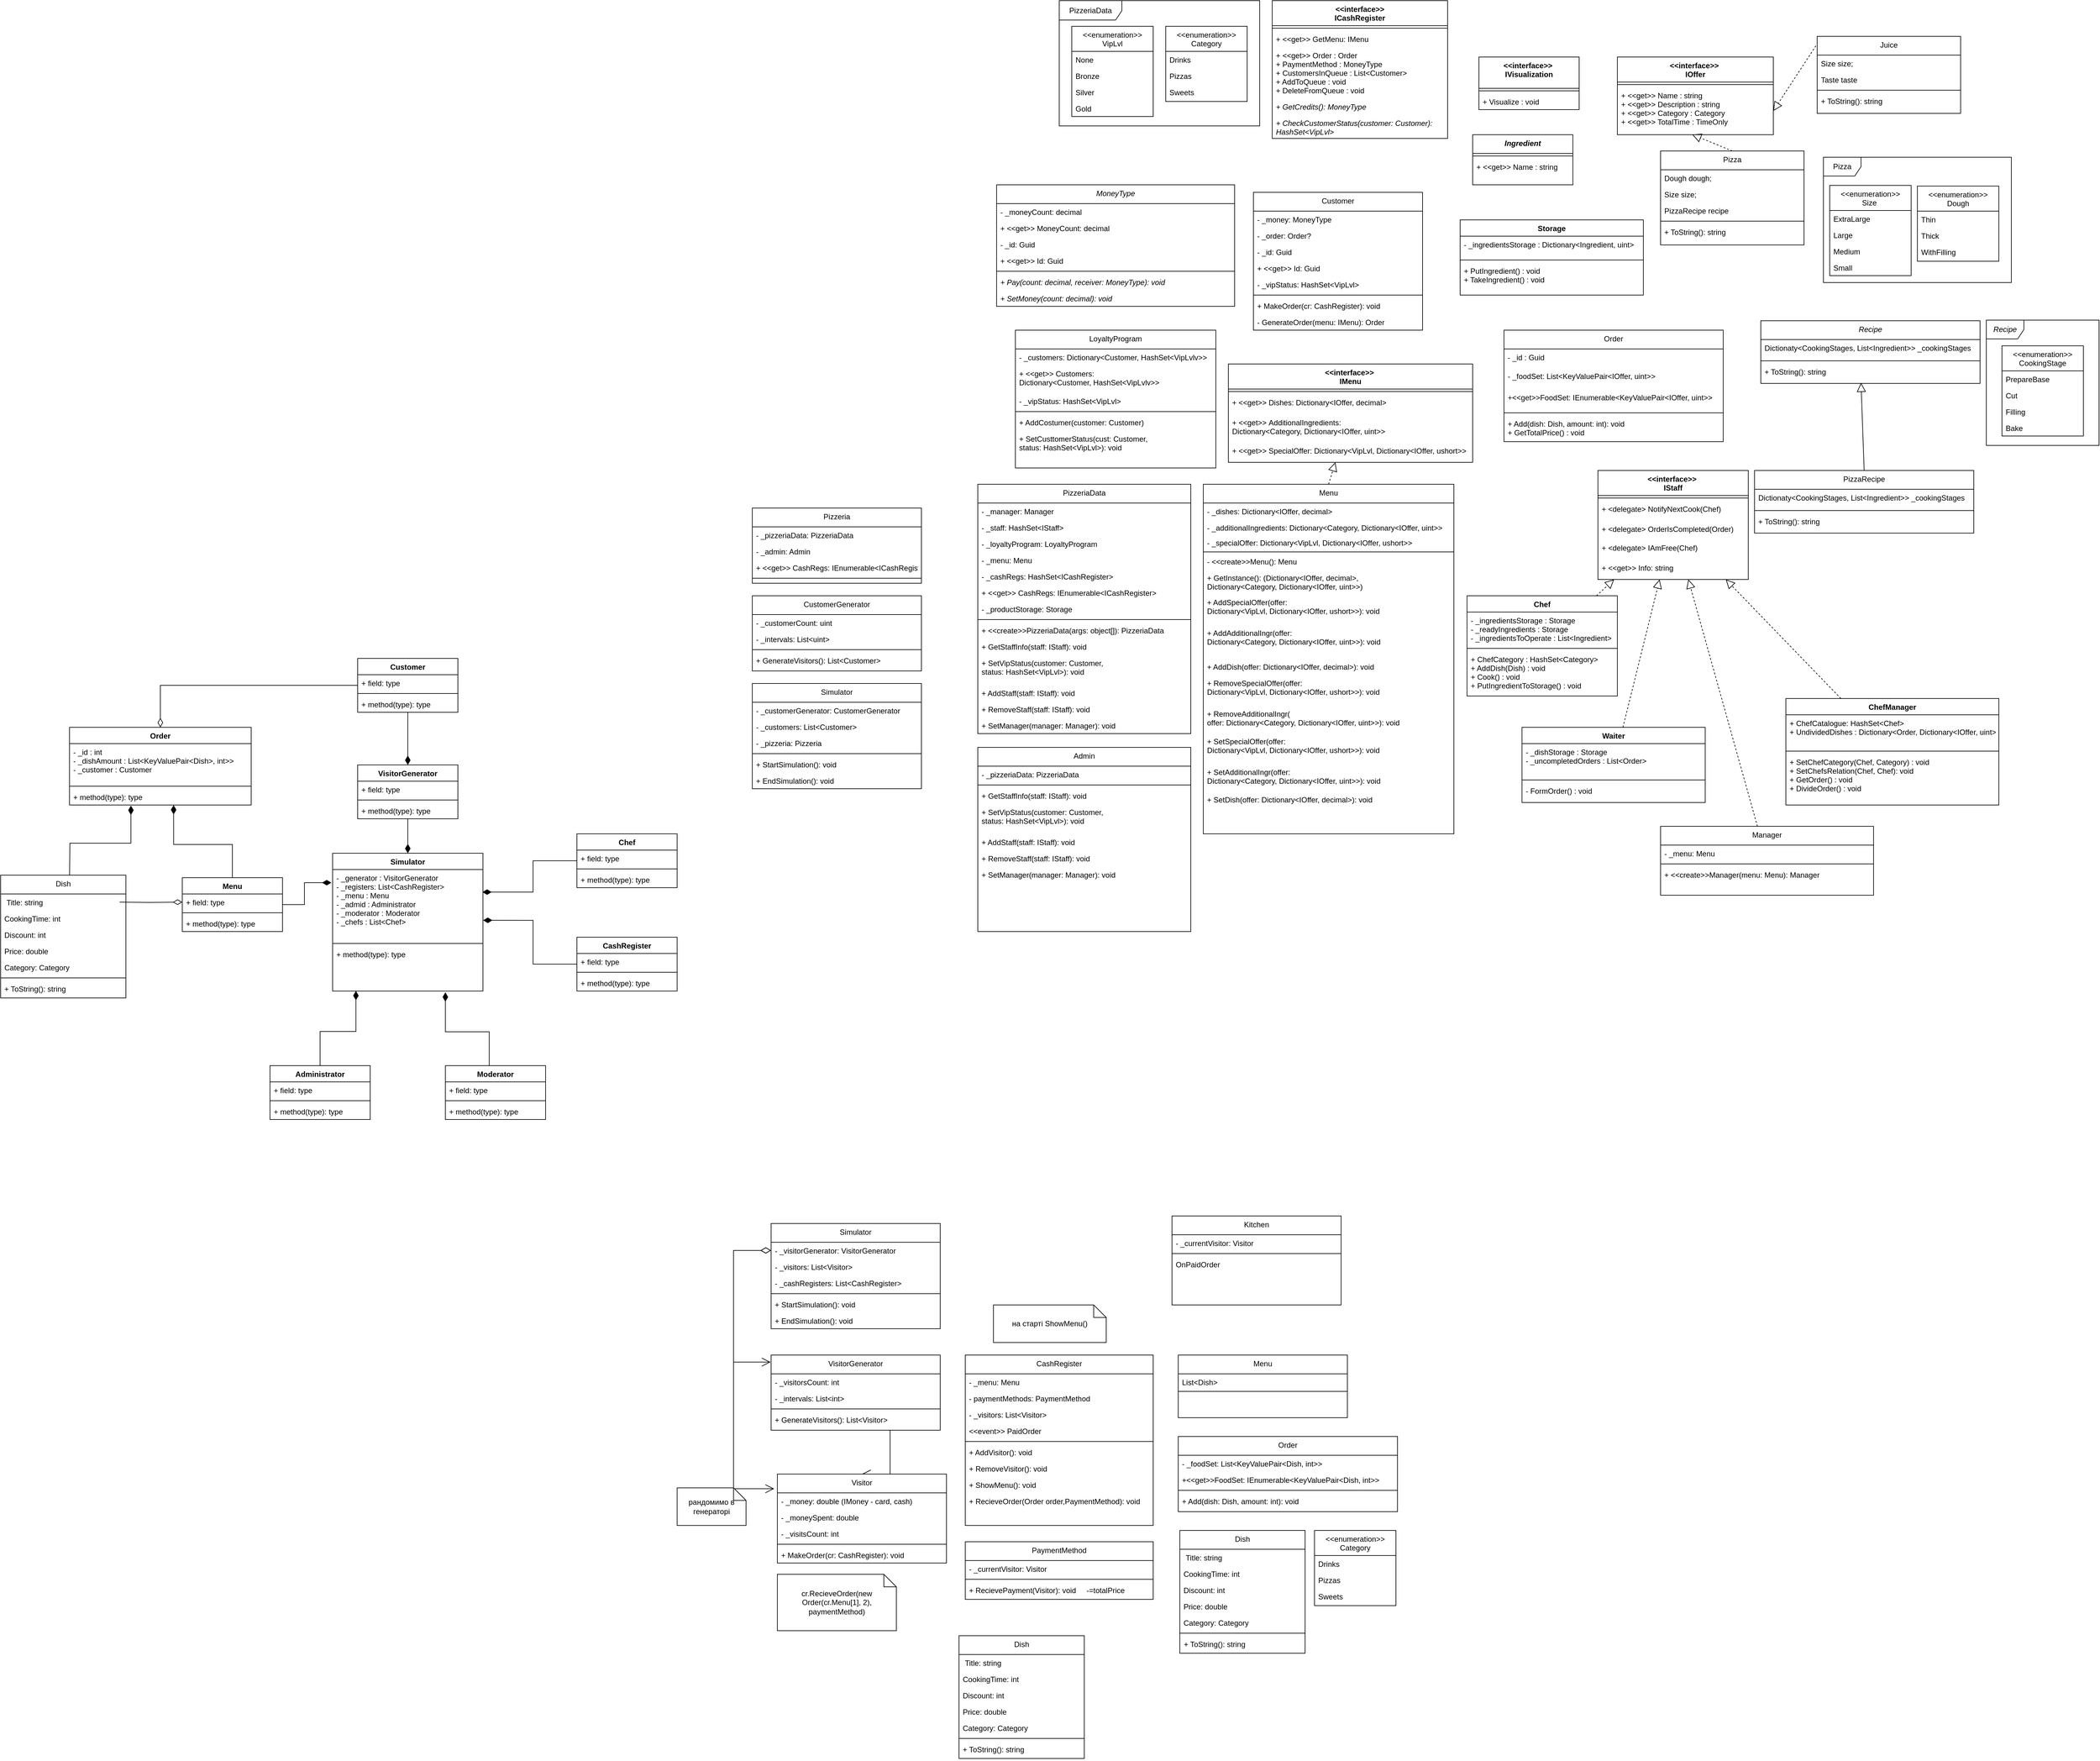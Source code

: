 <mxfile version="21.3.2" type="device">
  <diagram id="AVlrbdHFfIFae9fIVT3l" name="Page-1">
    <mxGraphModel dx="2363" dy="1772" grid="1" gridSize="10" guides="1" tooltips="1" connect="1" arrows="1" fold="1" page="1" pageScale="1" pageWidth="827" pageHeight="1169" math="0" shadow="0">
      <root>
        <mxCell id="0" />
        <mxCell id="1" parent="0" />
        <mxCell id="yTDWApdTZO0DoRyl30tC-14" value="Pizza" style="shape=umlFrame;whiteSpace=wrap;html=1;" parent="1" vertex="1">
          <mxGeometry x="2020" y="-650" width="300" height="200" as="geometry" />
        </mxCell>
        <mxCell id="Jd_6BYuRNAUx87rWHwMI-1" value="Simulator" style="swimlane;fontStyle=1;align=center;verticalAlign=top;childLayout=stackLayout;horizontal=1;startSize=26;horizontalStack=0;resizeParent=1;resizeParentMax=0;resizeLast=0;collapsible=1;marginBottom=0;" parent="1" vertex="1">
          <mxGeometry x="-360" y="461" width="240" height="220" as="geometry" />
        </mxCell>
        <mxCell id="Jd_6BYuRNAUx87rWHwMI-2" value="- _generator : VisitorGenerator&#xa;- _registers: List&lt;CashRegister&gt;&#xa;- _menu : Menu&#xa;- _admid : Administrator&#xa;- _moderator : Moderator&#xa;- _chefs : List&lt;Chef&gt;&#xa;" style="text;strokeColor=none;fillColor=none;align=left;verticalAlign=top;spacingLeft=4;spacingRight=4;overflow=hidden;rotatable=0;points=[[0,0.5],[1,0.5]];portConstraint=eastwest;" parent="Jd_6BYuRNAUx87rWHwMI-1" vertex="1">
          <mxGeometry y="26" width="240" height="114" as="geometry" />
        </mxCell>
        <mxCell id="Jd_6BYuRNAUx87rWHwMI-3" value="" style="line;strokeWidth=1;fillColor=none;align=left;verticalAlign=middle;spacingTop=-1;spacingLeft=3;spacingRight=3;rotatable=0;labelPosition=right;points=[];portConstraint=eastwest;" parent="Jd_6BYuRNAUx87rWHwMI-1" vertex="1">
          <mxGeometry y="140" width="240" height="8" as="geometry" />
        </mxCell>
        <mxCell id="Jd_6BYuRNAUx87rWHwMI-4" value="+ method(type): type" style="text;strokeColor=none;fillColor=none;align=left;verticalAlign=top;spacingLeft=4;spacingRight=4;overflow=hidden;rotatable=0;points=[[0,0.5],[1,0.5]];portConstraint=eastwest;" parent="Jd_6BYuRNAUx87rWHwMI-1" vertex="1">
          <mxGeometry y="148" width="240" height="72" as="geometry" />
        </mxCell>
        <mxCell id="Jd_6BYuRNAUx87rWHwMI-41" style="edgeStyle=orthogonalEdgeStyle;rounded=0;orthogonalLoop=1;jettySize=auto;html=1;entryX=-0.008;entryY=0.184;entryDx=0;entryDy=0;entryPerimeter=0;endArrow=diamondThin;endFill=1;startSize=6;endSize=12;" parent="1" source="Jd_6BYuRNAUx87rWHwMI-5" target="Jd_6BYuRNAUx87rWHwMI-2" edge="1">
          <mxGeometry relative="1" as="geometry" />
        </mxCell>
        <mxCell id="Jd_6BYuRNAUx87rWHwMI-50" style="edgeStyle=orthogonalEdgeStyle;rounded=0;orthogonalLoop=1;jettySize=auto;html=1;entryX=0.573;entryY=1.005;entryDx=0;entryDy=0;entryPerimeter=0;startSize=6;endArrow=diamondThin;endFill=1;endSize=12;" parent="1" source="Jd_6BYuRNAUx87rWHwMI-5" target="Jd_6BYuRNAUx87rWHwMI-40" edge="1">
          <mxGeometry relative="1" as="geometry" />
        </mxCell>
        <mxCell id="Jd_6BYuRNAUx87rWHwMI-5" value="Menu" style="swimlane;fontStyle=1;align=center;verticalAlign=top;childLayout=stackLayout;horizontal=1;startSize=26;horizontalStack=0;resizeParent=1;resizeParentMax=0;resizeLast=0;collapsible=1;marginBottom=0;" parent="1" vertex="1">
          <mxGeometry x="-600" y="500" width="160" height="86" as="geometry" />
        </mxCell>
        <mxCell id="Jd_6BYuRNAUx87rWHwMI-6" value="+ field: type" style="text;strokeColor=none;fillColor=none;align=left;verticalAlign=top;spacingLeft=4;spacingRight=4;overflow=hidden;rotatable=0;points=[[0,0.5],[1,0.5]];portConstraint=eastwest;" parent="Jd_6BYuRNAUx87rWHwMI-5" vertex="1">
          <mxGeometry y="26" width="160" height="26" as="geometry" />
        </mxCell>
        <mxCell id="Jd_6BYuRNAUx87rWHwMI-7" value="" style="line;strokeWidth=1;fillColor=none;align=left;verticalAlign=middle;spacingTop=-1;spacingLeft=3;spacingRight=3;rotatable=0;labelPosition=right;points=[];portConstraint=eastwest;" parent="Jd_6BYuRNAUx87rWHwMI-5" vertex="1">
          <mxGeometry y="52" width="160" height="8" as="geometry" />
        </mxCell>
        <mxCell id="Jd_6BYuRNAUx87rWHwMI-8" value="+ method(type): type" style="text;strokeColor=none;fillColor=none;align=left;verticalAlign=top;spacingLeft=4;spacingRight=4;overflow=hidden;rotatable=0;points=[[0,0.5],[1,0.5]];portConstraint=eastwest;" parent="Jd_6BYuRNAUx87rWHwMI-5" vertex="1">
          <mxGeometry y="60" width="160" height="26" as="geometry" />
        </mxCell>
        <mxCell id="Jd_6BYuRNAUx87rWHwMI-42" style="edgeStyle=orthogonalEdgeStyle;rounded=0;orthogonalLoop=1;jettySize=auto;html=1;entryX=0.996;entryY=0.316;entryDx=0;entryDy=0;startSize=6;endArrow=diamondThin;endFill=1;endSize=12;entryPerimeter=0;" parent="1" source="Jd_6BYuRNAUx87rWHwMI-9" target="Jd_6BYuRNAUx87rWHwMI-2" edge="1">
          <mxGeometry relative="1" as="geometry" />
        </mxCell>
        <mxCell id="Jd_6BYuRNAUx87rWHwMI-9" value="Chef" style="swimlane;fontStyle=1;align=center;verticalAlign=top;childLayout=stackLayout;horizontal=1;startSize=26;horizontalStack=0;resizeParent=1;resizeParentMax=0;resizeLast=0;collapsible=1;marginBottom=0;" parent="1" vertex="1">
          <mxGeometry x="30" y="430" width="160" height="86" as="geometry" />
        </mxCell>
        <mxCell id="Jd_6BYuRNAUx87rWHwMI-10" value="+ field: type" style="text;strokeColor=none;fillColor=none;align=left;verticalAlign=top;spacingLeft=4;spacingRight=4;overflow=hidden;rotatable=0;points=[[0,0.5],[1,0.5]];portConstraint=eastwest;" parent="Jd_6BYuRNAUx87rWHwMI-9" vertex="1">
          <mxGeometry y="26" width="160" height="26" as="geometry" />
        </mxCell>
        <mxCell id="Jd_6BYuRNAUx87rWHwMI-11" value="" style="line;strokeWidth=1;fillColor=none;align=left;verticalAlign=middle;spacingTop=-1;spacingLeft=3;spacingRight=3;rotatable=0;labelPosition=right;points=[];portConstraint=eastwest;" parent="Jd_6BYuRNAUx87rWHwMI-9" vertex="1">
          <mxGeometry y="52" width="160" height="8" as="geometry" />
        </mxCell>
        <mxCell id="Jd_6BYuRNAUx87rWHwMI-12" value="+ method(type): type" style="text;strokeColor=none;fillColor=none;align=left;verticalAlign=top;spacingLeft=4;spacingRight=4;overflow=hidden;rotatable=0;points=[[0,0.5],[1,0.5]];portConstraint=eastwest;" parent="Jd_6BYuRNAUx87rWHwMI-9" vertex="1">
          <mxGeometry y="60" width="160" height="26" as="geometry" />
        </mxCell>
        <mxCell id="Jd_6BYuRNAUx87rWHwMI-43" style="edgeStyle=orthogonalEdgeStyle;rounded=0;orthogonalLoop=1;jettySize=auto;html=1;entryX=1.001;entryY=0.711;entryDx=0;entryDy=0;entryPerimeter=0;startSize=6;endArrow=diamondThin;endFill=1;endSize=12;" parent="1" source="Jd_6BYuRNAUx87rWHwMI-13" target="Jd_6BYuRNAUx87rWHwMI-2" edge="1">
          <mxGeometry relative="1" as="geometry" />
        </mxCell>
        <mxCell id="Jd_6BYuRNAUx87rWHwMI-13" value="CashRegister" style="swimlane;fontStyle=1;align=center;verticalAlign=top;childLayout=stackLayout;horizontal=1;startSize=26;horizontalStack=0;resizeParent=1;resizeParentMax=0;resizeLast=0;collapsible=1;marginBottom=0;" parent="1" vertex="1">
          <mxGeometry x="30" y="595" width="160" height="86" as="geometry" />
        </mxCell>
        <mxCell id="Jd_6BYuRNAUx87rWHwMI-14" value="+ field: type" style="text;strokeColor=none;fillColor=none;align=left;verticalAlign=top;spacingLeft=4;spacingRight=4;overflow=hidden;rotatable=0;points=[[0,0.5],[1,0.5]];portConstraint=eastwest;" parent="Jd_6BYuRNAUx87rWHwMI-13" vertex="1">
          <mxGeometry y="26" width="160" height="26" as="geometry" />
        </mxCell>
        <mxCell id="Jd_6BYuRNAUx87rWHwMI-15" value="" style="line;strokeWidth=1;fillColor=none;align=left;verticalAlign=middle;spacingTop=-1;spacingLeft=3;spacingRight=3;rotatable=0;labelPosition=right;points=[];portConstraint=eastwest;" parent="Jd_6BYuRNAUx87rWHwMI-13" vertex="1">
          <mxGeometry y="52" width="160" height="8" as="geometry" />
        </mxCell>
        <mxCell id="Jd_6BYuRNAUx87rWHwMI-16" value="+ method(type): type" style="text;strokeColor=none;fillColor=none;align=left;verticalAlign=top;spacingLeft=4;spacingRight=4;overflow=hidden;rotatable=0;points=[[0,0.5],[1,0.5]];portConstraint=eastwest;" parent="Jd_6BYuRNAUx87rWHwMI-13" vertex="1">
          <mxGeometry y="60" width="160" height="26" as="geometry" />
        </mxCell>
        <mxCell id="Jd_6BYuRNAUx87rWHwMI-45" style="edgeStyle=orthogonalEdgeStyle;rounded=0;orthogonalLoop=1;jettySize=auto;html=1;startSize=6;endArrow=diamondThin;endFill=1;endSize=12;" parent="1" source="Jd_6BYuRNAUx87rWHwMI-17" edge="1">
          <mxGeometry relative="1" as="geometry">
            <mxPoint x="-180" y="683" as="targetPoint" />
            <Array as="points">
              <mxPoint x="-110" y="746" />
              <mxPoint x="-180" y="746" />
            </Array>
          </mxGeometry>
        </mxCell>
        <mxCell id="Jd_6BYuRNAUx87rWHwMI-17" value="Moderator" style="swimlane;fontStyle=1;align=center;verticalAlign=top;childLayout=stackLayout;horizontal=1;startSize=26;horizontalStack=0;resizeParent=1;resizeParentMax=0;resizeLast=0;collapsible=1;marginBottom=0;" parent="1" vertex="1">
          <mxGeometry x="-180" y="800" width="160" height="86" as="geometry" />
        </mxCell>
        <mxCell id="Jd_6BYuRNAUx87rWHwMI-18" value="+ field: type" style="text;strokeColor=none;fillColor=none;align=left;verticalAlign=top;spacingLeft=4;spacingRight=4;overflow=hidden;rotatable=0;points=[[0,0.5],[1,0.5]];portConstraint=eastwest;" parent="Jd_6BYuRNAUx87rWHwMI-17" vertex="1">
          <mxGeometry y="26" width="160" height="26" as="geometry" />
        </mxCell>
        <mxCell id="Jd_6BYuRNAUx87rWHwMI-19" value="" style="line;strokeWidth=1;fillColor=none;align=left;verticalAlign=middle;spacingTop=-1;spacingLeft=3;spacingRight=3;rotatable=0;labelPosition=right;points=[];portConstraint=eastwest;" parent="Jd_6BYuRNAUx87rWHwMI-17" vertex="1">
          <mxGeometry y="52" width="160" height="8" as="geometry" />
        </mxCell>
        <mxCell id="Jd_6BYuRNAUx87rWHwMI-20" value="+ method(type): type" style="text;strokeColor=none;fillColor=none;align=left;verticalAlign=top;spacingLeft=4;spacingRight=4;overflow=hidden;rotatable=0;points=[[0,0.5],[1,0.5]];portConstraint=eastwest;" parent="Jd_6BYuRNAUx87rWHwMI-17" vertex="1">
          <mxGeometry y="60" width="160" height="26" as="geometry" />
        </mxCell>
        <mxCell id="Jd_6BYuRNAUx87rWHwMI-44" style="edgeStyle=orthogonalEdgeStyle;rounded=0;orthogonalLoop=1;jettySize=auto;html=1;entryX=0.155;entryY=0.996;entryDx=0;entryDy=0;entryPerimeter=0;startSize=6;endArrow=diamondThin;endFill=1;endSize=12;" parent="1" source="Jd_6BYuRNAUx87rWHwMI-21" target="Jd_6BYuRNAUx87rWHwMI-4" edge="1">
          <mxGeometry relative="1" as="geometry" />
        </mxCell>
        <mxCell id="Jd_6BYuRNAUx87rWHwMI-21" value="Administrator" style="swimlane;fontStyle=1;align=center;verticalAlign=top;childLayout=stackLayout;horizontal=1;startSize=26;horizontalStack=0;resizeParent=1;resizeParentMax=0;resizeLast=0;collapsible=1;marginBottom=0;" parent="1" vertex="1">
          <mxGeometry x="-460" y="800" width="160" height="86" as="geometry" />
        </mxCell>
        <mxCell id="Jd_6BYuRNAUx87rWHwMI-22" value="+ field: type" style="text;strokeColor=none;fillColor=none;align=left;verticalAlign=top;spacingLeft=4;spacingRight=4;overflow=hidden;rotatable=0;points=[[0,0.5],[1,0.5]];portConstraint=eastwest;" parent="Jd_6BYuRNAUx87rWHwMI-21" vertex="1">
          <mxGeometry y="26" width="160" height="26" as="geometry" />
        </mxCell>
        <mxCell id="Jd_6BYuRNAUx87rWHwMI-23" value="" style="line;strokeWidth=1;fillColor=none;align=left;verticalAlign=middle;spacingTop=-1;spacingLeft=3;spacingRight=3;rotatable=0;labelPosition=right;points=[];portConstraint=eastwest;" parent="Jd_6BYuRNAUx87rWHwMI-21" vertex="1">
          <mxGeometry y="52" width="160" height="8" as="geometry" />
        </mxCell>
        <mxCell id="Jd_6BYuRNAUx87rWHwMI-24" value="+ method(type): type" style="text;strokeColor=none;fillColor=none;align=left;verticalAlign=top;spacingLeft=4;spacingRight=4;overflow=hidden;rotatable=0;points=[[0,0.5],[1,0.5]];portConstraint=eastwest;" parent="Jd_6BYuRNAUx87rWHwMI-21" vertex="1">
          <mxGeometry y="60" width="160" height="26" as="geometry" />
        </mxCell>
        <mxCell id="Jd_6BYuRNAUx87rWHwMI-49" style="edgeStyle=orthogonalEdgeStyle;rounded=0;orthogonalLoop=1;jettySize=auto;html=1;entryX=0.338;entryY=1.032;entryDx=0;entryDy=0;entryPerimeter=0;startSize=6;endArrow=diamondThin;endFill=1;endSize=12;" parent="1" target="Jd_6BYuRNAUx87rWHwMI-40" edge="1">
          <mxGeometry relative="1" as="geometry">
            <mxPoint x="-779.941" y="496" as="sourcePoint" />
          </mxGeometry>
        </mxCell>
        <mxCell id="Jd_6BYuRNAUx87rWHwMI-51" style="edgeStyle=orthogonalEdgeStyle;rounded=0;orthogonalLoop=1;jettySize=auto;html=1;entryX=0;entryY=0.5;entryDx=0;entryDy=0;startSize=6;endArrow=diamondThin;endFill=0;endSize=12;" parent="1" target="Jd_6BYuRNAUx87rWHwMI-6" edge="1">
          <mxGeometry relative="1" as="geometry">
            <mxPoint x="-700" y="539" as="sourcePoint" />
          </mxGeometry>
        </mxCell>
        <mxCell id="Jd_6BYuRNAUx87rWHwMI-46" style="edgeStyle=orthogonalEdgeStyle;rounded=0;orthogonalLoop=1;jettySize=auto;html=1;entryX=0.5;entryY=0;entryDx=0;entryDy=0;startSize=6;endArrow=diamondThin;endFill=1;endSize=12;" parent="1" source="Jd_6BYuRNAUx87rWHwMI-29" target="Jd_6BYuRNAUx87rWHwMI-1" edge="1">
          <mxGeometry relative="1" as="geometry" />
        </mxCell>
        <mxCell id="Jd_6BYuRNAUx87rWHwMI-29" value="VisitorGenerator" style="swimlane;fontStyle=1;align=center;verticalAlign=top;childLayout=stackLayout;horizontal=1;startSize=26;horizontalStack=0;resizeParent=1;resizeParentMax=0;resizeLast=0;collapsible=1;marginBottom=0;" parent="1" vertex="1">
          <mxGeometry x="-320" y="320" width="160" height="86" as="geometry" />
        </mxCell>
        <mxCell id="Jd_6BYuRNAUx87rWHwMI-30" value="+ field: type" style="text;strokeColor=none;fillColor=none;align=left;verticalAlign=top;spacingLeft=4;spacingRight=4;overflow=hidden;rotatable=0;points=[[0,0.5],[1,0.5]];portConstraint=eastwest;" parent="Jd_6BYuRNAUx87rWHwMI-29" vertex="1">
          <mxGeometry y="26" width="160" height="26" as="geometry" />
        </mxCell>
        <mxCell id="Jd_6BYuRNAUx87rWHwMI-31" value="" style="line;strokeWidth=1;fillColor=none;align=left;verticalAlign=middle;spacingTop=-1;spacingLeft=3;spacingRight=3;rotatable=0;labelPosition=right;points=[];portConstraint=eastwest;" parent="Jd_6BYuRNAUx87rWHwMI-29" vertex="1">
          <mxGeometry y="52" width="160" height="8" as="geometry" />
        </mxCell>
        <mxCell id="Jd_6BYuRNAUx87rWHwMI-32" value="+ method(type): type" style="text;strokeColor=none;fillColor=none;align=left;verticalAlign=top;spacingLeft=4;spacingRight=4;overflow=hidden;rotatable=0;points=[[0,0.5],[1,0.5]];portConstraint=eastwest;" parent="Jd_6BYuRNAUx87rWHwMI-29" vertex="1">
          <mxGeometry y="60" width="160" height="26" as="geometry" />
        </mxCell>
        <mxCell id="Jd_6BYuRNAUx87rWHwMI-47" style="edgeStyle=orthogonalEdgeStyle;rounded=0;orthogonalLoop=1;jettySize=auto;html=1;entryX=0.5;entryY=0;entryDx=0;entryDy=0;startSize=6;endArrow=diamondThin;endFill=1;endSize=12;" parent="1" source="Jd_6BYuRNAUx87rWHwMI-33" target="Jd_6BYuRNAUx87rWHwMI-29" edge="1">
          <mxGeometry relative="1" as="geometry" />
        </mxCell>
        <mxCell id="Jd_6BYuRNAUx87rWHwMI-48" style="edgeStyle=orthogonalEdgeStyle;rounded=0;orthogonalLoop=1;jettySize=auto;html=1;entryX=0.5;entryY=0;entryDx=0;entryDy=0;startSize=6;endArrow=diamondThin;endFill=0;endSize=12;" parent="1" source="Jd_6BYuRNAUx87rWHwMI-33" target="Jd_6BYuRNAUx87rWHwMI-37" edge="1">
          <mxGeometry relative="1" as="geometry" />
        </mxCell>
        <mxCell id="Jd_6BYuRNAUx87rWHwMI-33" value="Customer" style="swimlane;fontStyle=1;align=center;verticalAlign=top;childLayout=stackLayout;horizontal=1;startSize=26;horizontalStack=0;resizeParent=1;resizeParentMax=0;resizeLast=0;collapsible=1;marginBottom=0;" parent="1" vertex="1">
          <mxGeometry x="-320" y="150" width="160" height="86" as="geometry" />
        </mxCell>
        <mxCell id="Jd_6BYuRNAUx87rWHwMI-34" value="+ field: type" style="text;strokeColor=none;fillColor=none;align=left;verticalAlign=top;spacingLeft=4;spacingRight=4;overflow=hidden;rotatable=0;points=[[0,0.5],[1,0.5]];portConstraint=eastwest;" parent="Jd_6BYuRNAUx87rWHwMI-33" vertex="1">
          <mxGeometry y="26" width="160" height="26" as="geometry" />
        </mxCell>
        <mxCell id="Jd_6BYuRNAUx87rWHwMI-35" value="" style="line;strokeWidth=1;fillColor=none;align=left;verticalAlign=middle;spacingTop=-1;spacingLeft=3;spacingRight=3;rotatable=0;labelPosition=right;points=[];portConstraint=eastwest;" parent="Jd_6BYuRNAUx87rWHwMI-33" vertex="1">
          <mxGeometry y="52" width="160" height="8" as="geometry" />
        </mxCell>
        <mxCell id="Jd_6BYuRNAUx87rWHwMI-36" value="+ method(type): type" style="text;strokeColor=none;fillColor=none;align=left;verticalAlign=top;spacingLeft=4;spacingRight=4;overflow=hidden;rotatable=0;points=[[0,0.5],[1,0.5]];portConstraint=eastwest;" parent="Jd_6BYuRNAUx87rWHwMI-33" vertex="1">
          <mxGeometry y="60" width="160" height="26" as="geometry" />
        </mxCell>
        <mxCell id="Jd_6BYuRNAUx87rWHwMI-37" value="Order" style="swimlane;fontStyle=1;align=center;verticalAlign=top;childLayout=stackLayout;horizontal=1;startSize=26;horizontalStack=0;resizeParent=1;resizeParentMax=0;resizeLast=0;collapsible=1;marginBottom=0;" parent="1" vertex="1">
          <mxGeometry x="-780" y="260" width="290" height="124" as="geometry" />
        </mxCell>
        <mxCell id="Jd_6BYuRNAUx87rWHwMI-38" value="- _id : int&#xa;- _dishAmount : List&lt;KeyValuePair&lt;Dish&gt;, int&gt;&gt;&#xa;- _customer : Customer" style="text;strokeColor=none;fillColor=none;align=left;verticalAlign=top;spacingLeft=4;spacingRight=4;overflow=hidden;rotatable=0;points=[[0,0.5],[1,0.5]];portConstraint=eastwest;" parent="Jd_6BYuRNAUx87rWHwMI-37" vertex="1">
          <mxGeometry y="26" width="290" height="64" as="geometry" />
        </mxCell>
        <mxCell id="Jd_6BYuRNAUx87rWHwMI-39" value="" style="line;strokeWidth=1;fillColor=none;align=left;verticalAlign=middle;spacingTop=-1;spacingLeft=3;spacingRight=3;rotatable=0;labelPosition=right;points=[];portConstraint=eastwest;" parent="Jd_6BYuRNAUx87rWHwMI-37" vertex="1">
          <mxGeometry y="90" width="290" height="8" as="geometry" />
        </mxCell>
        <mxCell id="Jd_6BYuRNAUx87rWHwMI-40" value="+ method(type): type" style="text;strokeColor=none;fillColor=none;align=left;verticalAlign=top;spacingLeft=4;spacingRight=4;overflow=hidden;rotatable=0;points=[[0,0.5],[1,0.5]];portConstraint=eastwest;" parent="Jd_6BYuRNAUx87rWHwMI-37" vertex="1">
          <mxGeometry y="98" width="290" height="26" as="geometry" />
        </mxCell>
        <mxCell id="G9EN5JWeJz_nwPtttZKu-1" value="&lt;&lt;interface&gt;&gt; &#xa;IOffer&#xa;" style="swimlane;fontStyle=1;align=center;verticalAlign=top;childLayout=stackLayout;horizontal=1;startSize=40;horizontalStack=0;resizeParent=1;resizeParentMax=0;resizeLast=0;collapsible=1;marginBottom=0;" parent="1" vertex="1">
          <mxGeometry x="1691" y="-810" width="249" height="124" as="geometry" />
        </mxCell>
        <mxCell id="G9EN5JWeJz_nwPtttZKu-3" value="" style="line;strokeWidth=1;fillColor=none;align=left;verticalAlign=middle;spacingTop=-1;spacingLeft=3;spacingRight=3;rotatable=0;labelPosition=right;points=[];portConstraint=eastwest;" parent="G9EN5JWeJz_nwPtttZKu-1" vertex="1">
          <mxGeometry y="40" width="249" height="8" as="geometry" />
        </mxCell>
        <mxCell id="G9EN5JWeJz_nwPtttZKu-4" value="+ &lt;&lt;get&gt;&gt; Name : string&#xa;+ &lt;&lt;get&gt;&gt; Description : string&#xa;+ &lt;&lt;get&gt;&gt; Category : Category&#xa;+ &lt;&lt;get&gt;&gt; TotalTime : TimeOnly" style="text;strokeColor=none;fillColor=none;align=left;verticalAlign=top;spacingLeft=4;spacingRight=4;overflow=hidden;rotatable=0;points=[[0,0.5],[1,0.5]];portConstraint=eastwest;" parent="G9EN5JWeJz_nwPtttZKu-1" vertex="1">
          <mxGeometry y="48" width="249" height="76" as="geometry" />
        </mxCell>
        <mxCell id="G9EN5JWeJz_nwPtttZKu-5" value="&lt;&lt;interface&gt;&gt;&#xa;ICashRegister" style="swimlane;fontStyle=1;align=center;verticalAlign=top;childLayout=stackLayout;horizontal=1;startSize=40;horizontalStack=0;resizeParent=1;resizeParentMax=0;resizeLast=0;collapsible=1;marginBottom=0;" parent="1" vertex="1">
          <mxGeometry x="1140" y="-900" width="280" height="220" as="geometry" />
        </mxCell>
        <mxCell id="G9EN5JWeJz_nwPtttZKu-7" value="" style="line;strokeWidth=1;fillColor=none;align=left;verticalAlign=middle;spacingTop=-1;spacingLeft=3;spacingRight=3;rotatable=0;labelPosition=right;points=[];portConstraint=eastwest;" parent="G9EN5JWeJz_nwPtttZKu-5" vertex="1">
          <mxGeometry y="40" width="280" height="8" as="geometry" />
        </mxCell>
        <mxCell id="yTDWApdTZO0DoRyl30tC-57" value="+ &lt;&lt;get&gt;&gt; GetMenu: IMenu" style="text;align=left;verticalAlign=top;spacingLeft=4;spacingRight=4;overflow=hidden;rotatable=0;points=[[0,0.5],[1,0.5]];portConstraint=eastwest;rounded=0;shadow=0;html=0;" parent="G9EN5JWeJz_nwPtttZKu-5" vertex="1">
          <mxGeometry y="48" width="280" height="26" as="geometry" />
        </mxCell>
        <mxCell id="G9EN5JWeJz_nwPtttZKu-8" value="+ &lt;&lt;get&gt;&gt; Order : Order&#xa;+ PaymentMethod : MoneyType&#xa;+ CustomersInQueue : List&lt;Customer&gt;&#xa;+ AddToQueue : void&#xa;+ DeleteFromQueue : void&#xa;" style="text;strokeColor=none;fillColor=none;align=left;verticalAlign=top;spacingLeft=4;spacingRight=4;overflow=hidden;rotatable=0;points=[[0,0.5],[1,0.5]];portConstraint=eastwest;" parent="G9EN5JWeJz_nwPtttZKu-5" vertex="1">
          <mxGeometry y="74" width="280" height="82" as="geometry" />
        </mxCell>
        <mxCell id="Vp7KOwkqIpcdfMKKaiIl-102" value="+ GetCredits(): MoneyType" style="text;align=left;verticalAlign=top;spacingLeft=4;spacingRight=4;overflow=hidden;rotatable=0;points=[[0,0.5],[1,0.5]];portConstraint=eastwest;rounded=0;shadow=0;html=0;fontStyle=2" vertex="1" parent="G9EN5JWeJz_nwPtttZKu-5">
          <mxGeometry y="156" width="280" height="26" as="geometry" />
        </mxCell>
        <mxCell id="Vp7KOwkqIpcdfMKKaiIl-103" value="+ CheckCustomerStatus(customer: Customer): &#xa;HashSet&lt;VipLvl&gt;" style="text;align=left;verticalAlign=top;spacingLeft=4;spacingRight=4;overflow=hidden;rotatable=0;points=[[0,0.5],[1,0.5]];portConstraint=eastwest;rounded=0;shadow=0;html=0;fontStyle=2" vertex="1" parent="G9EN5JWeJz_nwPtttZKu-5">
          <mxGeometry y="182" width="280" height="38" as="geometry" />
        </mxCell>
        <mxCell id="G9EN5JWeJz_nwPtttZKu-13" value="&lt;&lt;interface&gt;&gt; &#xa;IVisualization&#xa;" style="swimlane;fontStyle=1;align=center;verticalAlign=top;childLayout=stackLayout;horizontal=1;startSize=50;horizontalStack=0;resizeParent=1;resizeParentMax=0;resizeLast=0;collapsible=1;marginBottom=0;" parent="1" vertex="1">
          <mxGeometry x="1470" y="-810" width="160" height="84" as="geometry" />
        </mxCell>
        <mxCell id="G9EN5JWeJz_nwPtttZKu-15" value="" style="line;strokeWidth=1;fillColor=none;align=left;verticalAlign=middle;spacingTop=-1;spacingLeft=3;spacingRight=3;rotatable=0;labelPosition=right;points=[];portConstraint=eastwest;" parent="G9EN5JWeJz_nwPtttZKu-13" vertex="1">
          <mxGeometry y="50" width="160" height="8" as="geometry" />
        </mxCell>
        <mxCell id="G9EN5JWeJz_nwPtttZKu-16" value="+ Visualize : void" style="text;strokeColor=none;fillColor=none;align=left;verticalAlign=top;spacingLeft=4;spacingRight=4;overflow=hidden;rotatable=0;points=[[0,0.5],[1,0.5]];portConstraint=eastwest;" parent="G9EN5JWeJz_nwPtttZKu-13" vertex="1">
          <mxGeometry y="58" width="160" height="26" as="geometry" />
        </mxCell>
        <mxCell id="G9EN5JWeJz_nwPtttZKu-17" value="Dish" style="swimlane;fontStyle=0;align=center;verticalAlign=top;childLayout=stackLayout;horizontal=1;startSize=30;horizontalStack=0;resizeParent=1;resizeLast=0;collapsible=1;marginBottom=0;rounded=0;shadow=0;strokeWidth=1;" parent="1" vertex="1">
          <mxGeometry x="-890" y="496" width="200" height="196" as="geometry">
            <mxRectangle x="130" y="380" width="160" height="26" as="alternateBounds" />
          </mxGeometry>
        </mxCell>
        <mxCell id="G9EN5JWeJz_nwPtttZKu-18" value=" Title: string" style="text;align=left;verticalAlign=top;spacingLeft=4;spacingRight=4;overflow=hidden;rotatable=0;points=[[0,0.5],[1,0.5]];portConstraint=eastwest;rounded=0;shadow=0;html=0;" parent="G9EN5JWeJz_nwPtttZKu-17" vertex="1">
          <mxGeometry y="30" width="200" height="26" as="geometry" />
        </mxCell>
        <mxCell id="G9EN5JWeJz_nwPtttZKu-19" value="CookingTime: int" style="text;align=left;verticalAlign=top;spacingLeft=4;spacingRight=4;overflow=hidden;rotatable=0;points=[[0,0.5],[1,0.5]];portConstraint=eastwest;rounded=0;shadow=0;html=0;" parent="G9EN5JWeJz_nwPtttZKu-17" vertex="1">
          <mxGeometry y="56" width="200" height="26" as="geometry" />
        </mxCell>
        <mxCell id="G9EN5JWeJz_nwPtttZKu-20" value="Discount: int" style="text;align=left;verticalAlign=top;spacingLeft=4;spacingRight=4;overflow=hidden;rotatable=0;points=[[0,0.5],[1,0.5]];portConstraint=eastwest;rounded=0;shadow=0;html=0;" parent="G9EN5JWeJz_nwPtttZKu-17" vertex="1">
          <mxGeometry y="82" width="200" height="26" as="geometry" />
        </mxCell>
        <mxCell id="G9EN5JWeJz_nwPtttZKu-21" value="Price: double" style="text;align=left;verticalAlign=top;spacingLeft=4;spacingRight=4;overflow=hidden;rotatable=0;points=[[0,0.5],[1,0.5]];portConstraint=eastwest;rounded=0;shadow=0;html=0;" parent="G9EN5JWeJz_nwPtttZKu-17" vertex="1">
          <mxGeometry y="108" width="200" height="26" as="geometry" />
        </mxCell>
        <mxCell id="G9EN5JWeJz_nwPtttZKu-22" value="Category: Category" style="text;align=left;verticalAlign=top;spacingLeft=4;spacingRight=4;overflow=hidden;rotatable=0;points=[[0,0.5],[1,0.5]];portConstraint=eastwest;rounded=0;shadow=0;html=0;" parent="G9EN5JWeJz_nwPtttZKu-17" vertex="1">
          <mxGeometry y="134" width="200" height="26" as="geometry" />
        </mxCell>
        <mxCell id="G9EN5JWeJz_nwPtttZKu-23" value="" style="line;html=1;strokeWidth=1;align=left;verticalAlign=middle;spacingTop=-1;spacingLeft=3;spacingRight=3;rotatable=0;labelPosition=right;points=[];portConstraint=eastwest;" parent="G9EN5JWeJz_nwPtttZKu-17" vertex="1">
          <mxGeometry y="160" width="200" height="8" as="geometry" />
        </mxCell>
        <mxCell id="G9EN5JWeJz_nwPtttZKu-24" value="+ ToString(): string" style="text;align=left;verticalAlign=top;spacingLeft=4;spacingRight=4;overflow=hidden;rotatable=0;points=[[0,0.5],[1,0.5]];portConstraint=eastwest;fontStyle=0;whiteSpace=wrap;" parent="G9EN5JWeJz_nwPtttZKu-17" vertex="1">
          <mxGeometry y="168" width="200" height="28" as="geometry" />
        </mxCell>
        <mxCell id="G9EN5JWeJz_nwPtttZKu-25" value="VisitorGenerator" style="swimlane;fontStyle=0;align=center;verticalAlign=top;childLayout=stackLayout;horizontal=1;startSize=30;horizontalStack=0;resizeParent=1;resizeLast=0;collapsible=1;marginBottom=0;rounded=0;shadow=0;strokeWidth=1;" parent="1" vertex="1">
          <mxGeometry x="340" y="1262" width="270" height="120" as="geometry">
            <mxRectangle x="130" y="380" width="160" height="26" as="alternateBounds" />
          </mxGeometry>
        </mxCell>
        <mxCell id="G9EN5JWeJz_nwPtttZKu-26" value="- _visitorsCount: int" style="text;align=left;verticalAlign=top;spacingLeft=4;spacingRight=4;overflow=hidden;rotatable=0;points=[[0,0.5],[1,0.5]];portConstraint=eastwest;rounded=0;shadow=0;html=0;" parent="G9EN5JWeJz_nwPtttZKu-25" vertex="1">
          <mxGeometry y="30" width="270" height="26" as="geometry" />
        </mxCell>
        <mxCell id="G9EN5JWeJz_nwPtttZKu-27" value="- _intervals: List&lt;int&gt;" style="text;align=left;verticalAlign=top;spacingLeft=4;spacingRight=4;overflow=hidden;rotatable=0;points=[[0,0.5],[1,0.5]];portConstraint=eastwest;rounded=0;shadow=0;html=0;" parent="G9EN5JWeJz_nwPtttZKu-25" vertex="1">
          <mxGeometry y="56" width="270" height="26" as="geometry" />
        </mxCell>
        <mxCell id="G9EN5JWeJz_nwPtttZKu-28" value="" style="line;html=1;strokeWidth=1;align=left;verticalAlign=middle;spacingTop=-1;spacingLeft=3;spacingRight=3;rotatable=0;labelPosition=right;points=[];portConstraint=eastwest;" parent="G9EN5JWeJz_nwPtttZKu-25" vertex="1">
          <mxGeometry y="82" width="270" height="8" as="geometry" />
        </mxCell>
        <mxCell id="G9EN5JWeJz_nwPtttZKu-29" value="+ GenerateVisitors(): List&lt;Visitor&gt;" style="text;align=left;verticalAlign=top;spacingLeft=4;spacingRight=4;overflow=hidden;rotatable=0;points=[[0,0.5],[1,0.5]];portConstraint=eastwest;rounded=0;shadow=0;html=0;fontStyle=0" parent="G9EN5JWeJz_nwPtttZKu-25" vertex="1">
          <mxGeometry y="90" width="270" height="26" as="geometry" />
        </mxCell>
        <mxCell id="G9EN5JWeJz_nwPtttZKu-30" value="Simulator" style="swimlane;fontStyle=0;align=center;verticalAlign=top;childLayout=stackLayout;horizontal=1;startSize=30;horizontalStack=0;resizeParent=1;resizeLast=0;collapsible=1;marginBottom=0;rounded=0;shadow=0;strokeWidth=1;" parent="1" vertex="1">
          <mxGeometry x="340" y="1052" width="270" height="168" as="geometry">
            <mxRectangle x="130" y="380" width="160" height="26" as="alternateBounds" />
          </mxGeometry>
        </mxCell>
        <mxCell id="G9EN5JWeJz_nwPtttZKu-31" value="- _visitorGenerator: VisitorGenerator" style="text;align=left;verticalAlign=top;spacingLeft=4;spacingRight=4;overflow=hidden;rotatable=0;points=[[0,0.5],[1,0.5]];portConstraint=eastwest;rounded=0;shadow=0;html=0;" parent="G9EN5JWeJz_nwPtttZKu-30" vertex="1">
          <mxGeometry y="30" width="270" height="26" as="geometry" />
        </mxCell>
        <mxCell id="G9EN5JWeJz_nwPtttZKu-32" value="- _visitors: List&lt;Visitor&gt;" style="text;align=left;verticalAlign=top;spacingLeft=4;spacingRight=4;overflow=hidden;rotatable=0;points=[[0,0.5],[1,0.5]];portConstraint=eastwest;rounded=0;shadow=0;html=0;" parent="G9EN5JWeJz_nwPtttZKu-30" vertex="1">
          <mxGeometry y="56" width="270" height="26" as="geometry" />
        </mxCell>
        <mxCell id="G9EN5JWeJz_nwPtttZKu-33" value="- _сashRegisters: List&lt;CashRegister&gt;" style="text;align=left;verticalAlign=top;spacingLeft=4;spacingRight=4;overflow=hidden;rotatable=0;points=[[0,0.5],[1,0.5]];portConstraint=eastwest;rounded=0;shadow=0;html=0;" parent="G9EN5JWeJz_nwPtttZKu-30" vertex="1">
          <mxGeometry y="82" width="270" height="26" as="geometry" />
        </mxCell>
        <mxCell id="G9EN5JWeJz_nwPtttZKu-34" value="" style="line;html=1;strokeWidth=1;align=left;verticalAlign=middle;spacingTop=-1;spacingLeft=3;spacingRight=3;rotatable=0;labelPosition=right;points=[];portConstraint=eastwest;" parent="G9EN5JWeJz_nwPtttZKu-30" vertex="1">
          <mxGeometry y="108" width="270" height="8" as="geometry" />
        </mxCell>
        <mxCell id="G9EN5JWeJz_nwPtttZKu-35" value="+ StartSimulation(): void" style="text;align=left;verticalAlign=top;spacingLeft=4;spacingRight=4;overflow=hidden;rotatable=0;points=[[0,0.5],[1,0.5]];portConstraint=eastwest;rounded=0;shadow=0;html=0;fontStyle=0" parent="G9EN5JWeJz_nwPtttZKu-30" vertex="1">
          <mxGeometry y="116" width="270" height="26" as="geometry" />
        </mxCell>
        <mxCell id="G9EN5JWeJz_nwPtttZKu-36" value="+ EndSimulation(): void" style="text;align=left;verticalAlign=top;spacingLeft=4;spacingRight=4;overflow=hidden;rotatable=0;points=[[0,0.5],[1,0.5]];portConstraint=eastwest;rounded=0;shadow=0;html=0;fontStyle=0" parent="G9EN5JWeJz_nwPtttZKu-30" vertex="1">
          <mxGeometry y="142" width="270" height="26" as="geometry" />
        </mxCell>
        <mxCell id="G9EN5JWeJz_nwPtttZKu-37" value="" style="endArrow=open;endFill=1;endSize=12;html=1;rounded=0;labelBackgroundColor=default;strokeColor=default;fontFamily=Helvetica;fontSize=11;fontColor=#FF6666;shape=connector;edgeStyle=elbowEdgeStyle;startArrow=diamondThin;startFill=0;startSize=14;entryX=-0.003;entryY=0.094;entryDx=0;entryDy=0;exitX=0;exitY=0.5;exitDx=0;exitDy=0;entryPerimeter=0;" parent="1" source="G9EN5JWeJz_nwPtttZKu-31" target="G9EN5JWeJz_nwPtttZKu-25" edge="1">
          <mxGeometry width="160" relative="1" as="geometry">
            <mxPoint x="547.12" y="1427.8" as="sourcePoint" />
            <mxPoint x="460.0" y="1402" as="targetPoint" />
            <Array as="points">
              <mxPoint x="280" y="1232" />
              <mxPoint x="527.12" y="1434.8" />
              <mxPoint x="507.12" y="1414.8" />
              <mxPoint x="507.12" y="1154.8" />
              <mxPoint x="647.12" y="1214.8" />
              <mxPoint x="637.12" y="1204.8" />
              <mxPoint x="727.12" y="1434.8" />
              <mxPoint x="747.12" y="1204.8" />
              <mxPoint x="127.12" y="1304.8" />
              <mxPoint x="203.12" y="1290.8" />
            </Array>
          </mxGeometry>
        </mxCell>
        <mxCell id="G9EN5JWeJz_nwPtttZKu-38" value="" style="endArrow=open;endFill=1;endSize=12;html=1;rounded=0;labelBackgroundColor=default;strokeColor=default;fontFamily=Helvetica;fontSize=11;fontColor=#FF6666;shape=connector;edgeStyle=elbowEdgeStyle;startArrow=diamondThin;startFill=0;startSize=14;exitX=0;exitY=0.5;exitDx=0;exitDy=0;entryX=-0.019;entryY=0.165;entryDx=0;entryDy=0;entryPerimeter=0;" parent="1" source="G9EN5JWeJz_nwPtttZKu-31" target="G9EN5JWeJz_nwPtttZKu-58" edge="1">
          <mxGeometry width="160" relative="1" as="geometry">
            <mxPoint x="350" y="1105" as="sourcePoint" />
            <mxPoint x="340" y="1502" as="targetPoint" />
            <Array as="points">
              <mxPoint x="280" y="1272" />
              <mxPoint x="290" y="1242" />
              <mxPoint x="537.12" y="1444.8" />
              <mxPoint x="517.12" y="1424.8" />
              <mxPoint x="517.12" y="1164.8" />
              <mxPoint x="657.12" y="1224.8" />
              <mxPoint x="647.12" y="1214.8" />
              <mxPoint x="737.12" y="1444.8" />
              <mxPoint x="757.12" y="1214.8" />
              <mxPoint x="137.12" y="1314.8" />
              <mxPoint x="213.12" y="1300.8" />
            </Array>
          </mxGeometry>
        </mxCell>
        <mxCell id="G9EN5JWeJz_nwPtttZKu-39" value="" style="endArrow=open;endFill=1;endSize=12;html=1;rounded=0;exitX=0.5;exitY=1;exitDx=0;exitDy=0;edgeStyle=elbowEdgeStyle;entryX=0.5;entryY=0;entryDx=0;entryDy=0;" parent="1" source="G9EN5JWeJz_nwPtttZKu-25" target="G9EN5JWeJz_nwPtttZKu-58" edge="1">
          <mxGeometry width="160" relative="1" as="geometry">
            <mxPoint x="631" y="1372.0" as="sourcePoint" />
            <mxPoint x="485" y="1472" as="targetPoint" />
            <Array as="points">
              <mxPoint x="530" y="1422" />
            </Array>
          </mxGeometry>
        </mxCell>
        <mxCell id="G9EN5JWeJz_nwPtttZKu-40" value="CashRegister" style="swimlane;fontStyle=0;align=center;verticalAlign=top;childLayout=stackLayout;horizontal=1;startSize=30;horizontalStack=0;resizeParent=1;resizeLast=0;collapsible=1;marginBottom=0;rounded=0;shadow=0;strokeWidth=1;" parent="1" vertex="1">
          <mxGeometry x="650" y="1262" width="300" height="272" as="geometry">
            <mxRectangle x="130" y="380" width="160" height="26" as="alternateBounds" />
          </mxGeometry>
        </mxCell>
        <mxCell id="G9EN5JWeJz_nwPtttZKu-41" value="- _menu: Menu" style="text;align=left;verticalAlign=top;spacingLeft=4;spacingRight=4;overflow=hidden;rotatable=0;points=[[0,0.5],[1,0.5]];portConstraint=eastwest;rounded=0;shadow=0;html=0;" parent="G9EN5JWeJz_nwPtttZKu-40" vertex="1">
          <mxGeometry y="30" width="300" height="26" as="geometry" />
        </mxCell>
        <mxCell id="G9EN5JWeJz_nwPtttZKu-42" value="- paymentMethods: PaymentMethod" style="text;align=left;verticalAlign=top;spacingLeft=4;spacingRight=4;overflow=hidden;rotatable=0;points=[[0,0.5],[1,0.5]];portConstraint=eastwest;rounded=0;shadow=0;html=0;" parent="G9EN5JWeJz_nwPtttZKu-40" vertex="1">
          <mxGeometry y="56" width="300" height="26" as="geometry" />
        </mxCell>
        <mxCell id="G9EN5JWeJz_nwPtttZKu-43" value="- _visitors: List&lt;Visitor&gt;" style="text;align=left;verticalAlign=top;spacingLeft=4;spacingRight=4;overflow=hidden;rotatable=0;points=[[0,0.5],[1,0.5]];portConstraint=eastwest;rounded=0;shadow=0;html=0;" parent="G9EN5JWeJz_nwPtttZKu-40" vertex="1">
          <mxGeometry y="82" width="300" height="26" as="geometry" />
        </mxCell>
        <mxCell id="G9EN5JWeJz_nwPtttZKu-44" value="&lt;&lt;event&gt;&gt; PaidOrder" style="text;align=left;verticalAlign=top;spacingLeft=4;spacingRight=4;overflow=hidden;rotatable=0;points=[[0,0.5],[1,0.5]];portConstraint=eastwest;rounded=0;shadow=0;html=0;" parent="G9EN5JWeJz_nwPtttZKu-40" vertex="1">
          <mxGeometry y="108" width="300" height="26" as="geometry" />
        </mxCell>
        <mxCell id="G9EN5JWeJz_nwPtttZKu-45" value="" style="line;html=1;strokeWidth=1;align=left;verticalAlign=middle;spacingTop=-1;spacingLeft=3;spacingRight=3;rotatable=0;labelPosition=right;points=[];portConstraint=eastwest;" parent="G9EN5JWeJz_nwPtttZKu-40" vertex="1">
          <mxGeometry y="134" width="300" height="8" as="geometry" />
        </mxCell>
        <mxCell id="G9EN5JWeJz_nwPtttZKu-46" value="+ AddVisitor(): void" style="text;align=left;verticalAlign=top;spacingLeft=4;spacingRight=4;overflow=hidden;rotatable=0;points=[[0,0.5],[1,0.5]];portConstraint=eastwest;rounded=0;shadow=0;html=0;fontStyle=0" parent="G9EN5JWeJz_nwPtttZKu-40" vertex="1">
          <mxGeometry y="142" width="300" height="26" as="geometry" />
        </mxCell>
        <mxCell id="G9EN5JWeJz_nwPtttZKu-47" value="+ RemoveVisitor(): void" style="text;align=left;verticalAlign=top;spacingLeft=4;spacingRight=4;overflow=hidden;rotatable=0;points=[[0,0.5],[1,0.5]];portConstraint=eastwest;rounded=0;shadow=0;html=0;fontStyle=0" parent="G9EN5JWeJz_nwPtttZKu-40" vertex="1">
          <mxGeometry y="168" width="300" height="26" as="geometry" />
        </mxCell>
        <mxCell id="G9EN5JWeJz_nwPtttZKu-48" value="+ ShowMenu(): void" style="text;align=left;verticalAlign=top;spacingLeft=4;spacingRight=4;overflow=hidden;rotatable=0;points=[[0,0.5],[1,0.5]];portConstraint=eastwest;rounded=0;shadow=0;html=0;fontStyle=0" parent="G9EN5JWeJz_nwPtttZKu-40" vertex="1">
          <mxGeometry y="194" width="300" height="26" as="geometry" />
        </mxCell>
        <mxCell id="G9EN5JWeJz_nwPtttZKu-49" value="+ RecieveOrder(Order order,PaymentMethod): void" style="text;align=left;verticalAlign=top;spacingLeft=4;spacingRight=4;overflow=hidden;rotatable=0;points=[[0,0.5],[1,0.5]];portConstraint=eastwest;rounded=0;shadow=0;html=0;fontStyle=0" parent="G9EN5JWeJz_nwPtttZKu-40" vertex="1">
          <mxGeometry y="220" width="300" height="40" as="geometry" />
        </mxCell>
        <mxCell id="G9EN5JWeJz_nwPtttZKu-50" value="рандомимо в генераторі" style="shape=note;size=20;whiteSpace=wrap;html=1;" parent="1" vertex="1">
          <mxGeometry x="190" y="1474" width="110" height="60" as="geometry" />
        </mxCell>
        <mxCell id="G9EN5JWeJz_nwPtttZKu-51" value="Menu" style="swimlane;fontStyle=0;align=center;verticalAlign=top;childLayout=stackLayout;horizontal=1;startSize=30;horizontalStack=0;resizeParent=1;resizeLast=0;collapsible=1;marginBottom=0;rounded=0;shadow=0;strokeWidth=1;" parent="1" vertex="1">
          <mxGeometry x="990" y="1262" width="270" height="100" as="geometry">
            <mxRectangle x="130" y="380" width="160" height="26" as="alternateBounds" />
          </mxGeometry>
        </mxCell>
        <mxCell id="G9EN5JWeJz_nwPtttZKu-52" value="List&lt;Dish&gt;" style="text;align=left;verticalAlign=top;spacingLeft=4;spacingRight=4;overflow=hidden;rotatable=0;points=[[0,0.5],[1,0.5]];portConstraint=eastwest;rounded=0;shadow=0;html=0;" parent="G9EN5JWeJz_nwPtttZKu-51" vertex="1">
          <mxGeometry y="30" width="270" height="26" as="geometry" />
        </mxCell>
        <mxCell id="G9EN5JWeJz_nwPtttZKu-53" value="" style="line;html=1;strokeWidth=1;align=left;verticalAlign=middle;spacingTop=-1;spacingLeft=3;spacingRight=3;rotatable=0;labelPosition=right;points=[];portConstraint=eastwest;" parent="G9EN5JWeJz_nwPtttZKu-51" vertex="1">
          <mxGeometry y="56" width="270" height="4" as="geometry" />
        </mxCell>
        <mxCell id="G9EN5JWeJz_nwPtttZKu-54" value="Kitchen" style="swimlane;fontStyle=0;align=center;verticalAlign=top;childLayout=stackLayout;horizontal=1;startSize=30;horizontalStack=0;resizeParent=1;resizeLast=0;collapsible=1;marginBottom=0;rounded=0;shadow=0;strokeWidth=1;" parent="1" vertex="1">
          <mxGeometry x="980" y="1040" width="270" height="142" as="geometry">
            <mxRectangle x="130" y="380" width="160" height="26" as="alternateBounds" />
          </mxGeometry>
        </mxCell>
        <mxCell id="G9EN5JWeJz_nwPtttZKu-55" value="- _currentVisitor: Visitor" style="text;align=left;verticalAlign=top;spacingLeft=4;spacingRight=4;overflow=hidden;rotatable=0;points=[[0,0.5],[1,0.5]];portConstraint=eastwest;rounded=0;shadow=0;html=0;" parent="G9EN5JWeJz_nwPtttZKu-54" vertex="1">
          <mxGeometry y="30" width="270" height="26" as="geometry" />
        </mxCell>
        <mxCell id="G9EN5JWeJz_nwPtttZKu-56" value="" style="line;html=1;strokeWidth=1;align=left;verticalAlign=middle;spacingTop=-1;spacingLeft=3;spacingRight=3;rotatable=0;labelPosition=right;points=[];portConstraint=eastwest;" parent="G9EN5JWeJz_nwPtttZKu-54" vertex="1">
          <mxGeometry y="56" width="270" height="8" as="geometry" />
        </mxCell>
        <mxCell id="G9EN5JWeJz_nwPtttZKu-57" value="OnPaidOrder" style="text;align=left;verticalAlign=top;spacingLeft=4;spacingRight=4;overflow=hidden;rotatable=0;points=[[0,0.5],[1,0.5]];portConstraint=eastwest;rounded=0;shadow=0;html=0;fontStyle=0" parent="G9EN5JWeJz_nwPtttZKu-54" vertex="1">
          <mxGeometry y="64" width="270" height="26" as="geometry" />
        </mxCell>
        <mxCell id="G9EN5JWeJz_nwPtttZKu-58" value="Visitor" style="swimlane;fontStyle=0;align=center;verticalAlign=top;childLayout=stackLayout;horizontal=1;startSize=30;horizontalStack=0;resizeParent=1;resizeLast=0;collapsible=1;marginBottom=0;rounded=0;shadow=0;strokeWidth=1;" parent="1" vertex="1">
          <mxGeometry x="350" y="1452" width="270" height="142" as="geometry">
            <mxRectangle x="130" y="380" width="160" height="26" as="alternateBounds" />
          </mxGeometry>
        </mxCell>
        <mxCell id="G9EN5JWeJz_nwPtttZKu-59" value="- _money: double (IMoney - card, cash)" style="text;align=left;verticalAlign=top;spacingLeft=4;spacingRight=4;overflow=hidden;rotatable=0;points=[[0,0.5],[1,0.5]];portConstraint=eastwest;rounded=0;shadow=0;html=0;" parent="G9EN5JWeJz_nwPtttZKu-58" vertex="1">
          <mxGeometry y="30" width="270" height="26" as="geometry" />
        </mxCell>
        <mxCell id="G9EN5JWeJz_nwPtttZKu-60" value="- _moneySpent: double" style="text;align=left;verticalAlign=top;spacingLeft=4;spacingRight=4;overflow=hidden;rotatable=0;points=[[0,0.5],[1,0.5]];portConstraint=eastwest;rounded=0;shadow=0;html=0;" parent="G9EN5JWeJz_nwPtttZKu-58" vertex="1">
          <mxGeometry y="56" width="270" height="26" as="geometry" />
        </mxCell>
        <mxCell id="G9EN5JWeJz_nwPtttZKu-61" value="- _visitsCount: int" style="text;align=left;verticalAlign=top;spacingLeft=4;spacingRight=4;overflow=hidden;rotatable=0;points=[[0,0.5],[1,0.5]];portConstraint=eastwest;rounded=0;shadow=0;html=0;" parent="G9EN5JWeJz_nwPtttZKu-58" vertex="1">
          <mxGeometry y="82" width="270" height="26" as="geometry" />
        </mxCell>
        <mxCell id="G9EN5JWeJz_nwPtttZKu-62" value="" style="line;html=1;strokeWidth=1;align=left;verticalAlign=middle;spacingTop=-1;spacingLeft=3;spacingRight=3;rotatable=0;labelPosition=right;points=[];portConstraint=eastwest;" parent="G9EN5JWeJz_nwPtttZKu-58" vertex="1">
          <mxGeometry y="108" width="270" height="8" as="geometry" />
        </mxCell>
        <mxCell id="G9EN5JWeJz_nwPtttZKu-63" value="+ MakeOrder(cr: CashRegister): void " style="text;align=left;verticalAlign=top;spacingLeft=4;spacingRight=4;overflow=hidden;rotatable=0;points=[[0,0.5],[1,0.5]];portConstraint=eastwest;rounded=0;shadow=0;html=0;" parent="G9EN5JWeJz_nwPtttZKu-58" vertex="1">
          <mxGeometry y="116" width="270" height="26" as="geometry" />
        </mxCell>
        <mxCell id="G9EN5JWeJz_nwPtttZKu-64" value="на старті&amp;nbsp;ShowMenu()" style="shape=note;size=20;whiteSpace=wrap;html=1;" parent="1" vertex="1">
          <mxGeometry x="695" y="1182" width="180" height="60" as="geometry" />
        </mxCell>
        <mxCell id="G9EN5JWeJz_nwPtttZKu-65" value="cr.RecieveOrder(new Order(cr.Menu[1], 2), paymentMethod)" style="shape=note;size=20;whiteSpace=wrap;html=1;" parent="1" vertex="1">
          <mxGeometry x="350" y="1612" width="190" height="90" as="geometry" />
        </mxCell>
        <mxCell id="G9EN5JWeJz_nwPtttZKu-66" value="Order" style="swimlane;fontStyle=0;align=center;verticalAlign=top;childLayout=stackLayout;horizontal=1;startSize=30;horizontalStack=0;resizeParent=1;resizeLast=0;collapsible=1;marginBottom=0;rounded=0;shadow=0;strokeWidth=1;" parent="1" vertex="1">
          <mxGeometry x="990" y="1392" width="350" height="120" as="geometry">
            <mxRectangle x="130" y="380" width="160" height="26" as="alternateBounds" />
          </mxGeometry>
        </mxCell>
        <mxCell id="G9EN5JWeJz_nwPtttZKu-67" value="- _foodSet: List&lt;KeyValuePair&lt;Dish, int&gt;&gt;" style="text;align=left;verticalAlign=top;spacingLeft=4;spacingRight=4;overflow=hidden;rotatable=0;points=[[0,0.5],[1,0.5]];portConstraint=eastwest;rounded=0;shadow=0;html=0;" parent="G9EN5JWeJz_nwPtttZKu-66" vertex="1">
          <mxGeometry y="30" width="350" height="26" as="geometry" />
        </mxCell>
        <mxCell id="G9EN5JWeJz_nwPtttZKu-68" value="+&lt;&lt;get&gt;&gt;FoodSet: IEnumerable&lt;KeyValuePair&lt;Dish, int&gt;&gt;" style="text;align=left;verticalAlign=top;spacingLeft=4;spacingRight=4;overflow=hidden;rotatable=0;points=[[0,0.5],[1,0.5]];portConstraint=eastwest;rounded=0;shadow=0;html=0;" parent="G9EN5JWeJz_nwPtttZKu-66" vertex="1">
          <mxGeometry y="56" width="350" height="26" as="geometry" />
        </mxCell>
        <mxCell id="G9EN5JWeJz_nwPtttZKu-69" value="" style="line;html=1;strokeWidth=1;align=left;verticalAlign=middle;spacingTop=-1;spacingLeft=3;spacingRight=3;rotatable=0;labelPosition=right;points=[];portConstraint=eastwest;" parent="G9EN5JWeJz_nwPtttZKu-66" vertex="1">
          <mxGeometry y="82" width="350" height="8" as="geometry" />
        </mxCell>
        <mxCell id="G9EN5JWeJz_nwPtttZKu-70" value="+ Add(dish: Dish, amount: int): void" style="text;align=left;verticalAlign=top;spacingLeft=4;spacingRight=4;overflow=hidden;rotatable=0;points=[[0,0.5],[1,0.5]];portConstraint=eastwest;fontStyle=0;whiteSpace=wrap;" parent="G9EN5JWeJz_nwPtttZKu-66" vertex="1">
          <mxGeometry y="90" width="350" height="28" as="geometry" />
        </mxCell>
        <mxCell id="G9EN5JWeJz_nwPtttZKu-71" style="edgeStyle=elbowEdgeStyle;rounded=0;orthogonalLoop=1;jettySize=auto;html=1;exitX=0.25;exitY=0;exitDx=0;exitDy=0;" parent="1" edge="1">
          <mxGeometry relative="1" as="geometry">
            <mxPoint x="1227.5" y="1430" as="sourcePoint" />
            <mxPoint x="1228" y="1430" as="targetPoint" />
          </mxGeometry>
        </mxCell>
        <mxCell id="G9EN5JWeJz_nwPtttZKu-72" value="PaymentMethod" style="swimlane;fontStyle=0;align=center;verticalAlign=top;childLayout=stackLayout;horizontal=1;startSize=30;horizontalStack=0;resizeParent=1;resizeLast=0;collapsible=1;marginBottom=0;rounded=0;shadow=0;strokeWidth=1;" parent="1" vertex="1">
          <mxGeometry x="650" y="1560" width="300" height="92" as="geometry">
            <mxRectangle x="130" y="380" width="160" height="26" as="alternateBounds" />
          </mxGeometry>
        </mxCell>
        <mxCell id="G9EN5JWeJz_nwPtttZKu-73" value="- _currentVisitor: Visitor" style="text;align=left;verticalAlign=top;spacingLeft=4;spacingRight=4;overflow=hidden;rotatable=0;points=[[0,0.5],[1,0.5]];portConstraint=eastwest;rounded=0;shadow=0;html=0;" parent="G9EN5JWeJz_nwPtttZKu-72" vertex="1">
          <mxGeometry y="30" width="300" height="26" as="geometry" />
        </mxCell>
        <mxCell id="G9EN5JWeJz_nwPtttZKu-74" value="" style="line;html=1;strokeWidth=1;align=left;verticalAlign=middle;spacingTop=-1;spacingLeft=3;spacingRight=3;rotatable=0;labelPosition=right;points=[];portConstraint=eastwest;" parent="G9EN5JWeJz_nwPtttZKu-72" vertex="1">
          <mxGeometry y="56" width="300" height="8" as="geometry" />
        </mxCell>
        <mxCell id="G9EN5JWeJz_nwPtttZKu-75" value="+ RecievePayment(Visitor): void     -=totalPrice" style="text;align=left;verticalAlign=top;spacingLeft=4;spacingRight=4;overflow=hidden;rotatable=0;points=[[0,0.5],[1,0.5]];portConstraint=eastwest;rounded=0;shadow=0;html=0;fontStyle=0" parent="G9EN5JWeJz_nwPtttZKu-72" vertex="1">
          <mxGeometry y="64" width="300" height="26" as="geometry" />
        </mxCell>
        <mxCell id="G9EN5JWeJz_nwPtttZKu-76" style="edgeStyle=elbowEdgeStyle;rounded=0;orthogonalLoop=1;jettySize=auto;html=1;exitX=0.25;exitY=0;exitDx=0;exitDy=0;" parent="1" source="G9EN5JWeJz_nwPtttZKu-51" target="G9EN5JWeJz_nwPtttZKu-51" edge="1">
          <mxGeometry relative="1" as="geometry" />
        </mxCell>
        <mxCell id="G9EN5JWeJz_nwPtttZKu-77" value="&lt;&lt;enumeration&gt;&gt;&#xa;Category" style="swimlane;fontStyle=0;align=center;verticalAlign=top;childLayout=stackLayout;horizontal=1;startSize=40;horizontalStack=0;resizeParent=1;resizeLast=0;collapsible=1;marginBottom=0;rounded=0;shadow=0;strokeWidth=1;" parent="1" vertex="1">
          <mxGeometry x="1207.5" y="1542" width="130" height="120" as="geometry">
            <mxRectangle x="130" y="380" width="160" height="26" as="alternateBounds" />
          </mxGeometry>
        </mxCell>
        <mxCell id="G9EN5JWeJz_nwPtttZKu-78" value="Drinks" style="text;align=left;verticalAlign=top;spacingLeft=4;spacingRight=4;overflow=hidden;rotatable=0;points=[[0,0.5],[1,0.5]];portConstraint=eastwest;rounded=0;shadow=0;html=0;" parent="G9EN5JWeJz_nwPtttZKu-77" vertex="1">
          <mxGeometry y="40" width="130" height="26" as="geometry" />
        </mxCell>
        <mxCell id="G9EN5JWeJz_nwPtttZKu-79" value="Pizzas" style="text;align=left;verticalAlign=top;spacingLeft=4;spacingRight=4;overflow=hidden;rotatable=0;points=[[0,0.5],[1,0.5]];portConstraint=eastwest;rounded=0;shadow=0;html=0;" parent="G9EN5JWeJz_nwPtttZKu-77" vertex="1">
          <mxGeometry y="66" width="130" height="26" as="geometry" />
        </mxCell>
        <mxCell id="G9EN5JWeJz_nwPtttZKu-80" value="Sweets" style="text;align=left;verticalAlign=top;spacingLeft=4;spacingRight=4;overflow=hidden;rotatable=0;points=[[0,0.5],[1,0.5]];portConstraint=eastwest;rounded=0;shadow=0;html=0;" parent="G9EN5JWeJz_nwPtttZKu-77" vertex="1">
          <mxGeometry y="92" width="130" height="26" as="geometry" />
        </mxCell>
        <mxCell id="G9EN5JWeJz_nwPtttZKu-81" value="Dish" style="swimlane;fontStyle=0;align=center;verticalAlign=top;childLayout=stackLayout;horizontal=1;startSize=30;horizontalStack=0;resizeParent=1;resizeLast=0;collapsible=1;marginBottom=0;rounded=0;shadow=0;strokeWidth=1;" parent="1" vertex="1">
          <mxGeometry x="992.5" y="1542" width="200" height="196" as="geometry">
            <mxRectangle x="130" y="380" width="160" height="26" as="alternateBounds" />
          </mxGeometry>
        </mxCell>
        <mxCell id="G9EN5JWeJz_nwPtttZKu-82" value=" Title: string" style="text;align=left;verticalAlign=top;spacingLeft=4;spacingRight=4;overflow=hidden;rotatable=0;points=[[0,0.5],[1,0.5]];portConstraint=eastwest;rounded=0;shadow=0;html=0;" parent="G9EN5JWeJz_nwPtttZKu-81" vertex="1">
          <mxGeometry y="30" width="200" height="26" as="geometry" />
        </mxCell>
        <mxCell id="G9EN5JWeJz_nwPtttZKu-83" value="CookingTime: int" style="text;align=left;verticalAlign=top;spacingLeft=4;spacingRight=4;overflow=hidden;rotatable=0;points=[[0,0.5],[1,0.5]];portConstraint=eastwest;rounded=0;shadow=0;html=0;" parent="G9EN5JWeJz_nwPtttZKu-81" vertex="1">
          <mxGeometry y="56" width="200" height="26" as="geometry" />
        </mxCell>
        <mxCell id="G9EN5JWeJz_nwPtttZKu-84" value="Discount: int" style="text;align=left;verticalAlign=top;spacingLeft=4;spacingRight=4;overflow=hidden;rotatable=0;points=[[0,0.5],[1,0.5]];portConstraint=eastwest;rounded=0;shadow=0;html=0;" parent="G9EN5JWeJz_nwPtttZKu-81" vertex="1">
          <mxGeometry y="82" width="200" height="26" as="geometry" />
        </mxCell>
        <mxCell id="G9EN5JWeJz_nwPtttZKu-85" value="Price: double" style="text;align=left;verticalAlign=top;spacingLeft=4;spacingRight=4;overflow=hidden;rotatable=0;points=[[0,0.5],[1,0.5]];portConstraint=eastwest;rounded=0;shadow=0;html=0;" parent="G9EN5JWeJz_nwPtttZKu-81" vertex="1">
          <mxGeometry y="108" width="200" height="26" as="geometry" />
        </mxCell>
        <mxCell id="G9EN5JWeJz_nwPtttZKu-86" value="Category: Category" style="text;align=left;verticalAlign=top;spacingLeft=4;spacingRight=4;overflow=hidden;rotatable=0;points=[[0,0.5],[1,0.5]];portConstraint=eastwest;rounded=0;shadow=0;html=0;" parent="G9EN5JWeJz_nwPtttZKu-81" vertex="1">
          <mxGeometry y="134" width="200" height="26" as="geometry" />
        </mxCell>
        <mxCell id="G9EN5JWeJz_nwPtttZKu-87" value="" style="line;html=1;strokeWidth=1;align=left;verticalAlign=middle;spacingTop=-1;spacingLeft=3;spacingRight=3;rotatable=0;labelPosition=right;points=[];portConstraint=eastwest;" parent="G9EN5JWeJz_nwPtttZKu-81" vertex="1">
          <mxGeometry y="160" width="200" height="8" as="geometry" />
        </mxCell>
        <mxCell id="G9EN5JWeJz_nwPtttZKu-88" value="+ ToString(): string" style="text;align=left;verticalAlign=top;spacingLeft=4;spacingRight=4;overflow=hidden;rotatable=0;points=[[0,0.5],[1,0.5]];portConstraint=eastwest;fontStyle=0;whiteSpace=wrap;" parent="G9EN5JWeJz_nwPtttZKu-81" vertex="1">
          <mxGeometry y="168" width="200" height="28" as="geometry" />
        </mxCell>
        <mxCell id="G9EN5JWeJz_nwPtttZKu-89" value="Pizza" style="swimlane;fontStyle=0;align=center;verticalAlign=top;childLayout=stackLayout;horizontal=1;startSize=30;horizontalStack=0;resizeParent=1;resizeLast=0;collapsible=1;marginBottom=0;rounded=0;shadow=0;strokeWidth=1;" parent="1" vertex="1">
          <mxGeometry x="1760" y="-660" width="229" height="150" as="geometry">
            <mxRectangle x="130" y="380" width="160" height="26" as="alternateBounds" />
          </mxGeometry>
        </mxCell>
        <mxCell id="G9EN5JWeJz_nwPtttZKu-90" value="Dough dough;" style="text;align=left;verticalAlign=top;spacingLeft=4;spacingRight=4;overflow=hidden;rotatable=0;points=[[0,0.5],[1,0.5]];portConstraint=eastwest;rounded=0;shadow=0;html=0;" parent="G9EN5JWeJz_nwPtttZKu-89" vertex="1">
          <mxGeometry y="30" width="229" height="26" as="geometry" />
        </mxCell>
        <mxCell id="yTDWApdTZO0DoRyl30tC-5" value="Size size;" style="text;align=left;verticalAlign=top;spacingLeft=4;spacingRight=4;overflow=hidden;rotatable=0;points=[[0,0.5],[1,0.5]];portConstraint=eastwest;rounded=0;shadow=0;html=0;" parent="G9EN5JWeJz_nwPtttZKu-89" vertex="1">
          <mxGeometry y="56" width="229" height="26" as="geometry" />
        </mxCell>
        <mxCell id="G9EN5JWeJz_nwPtttZKu-92" value="PizzaRecipe recipe" style="text;align=left;verticalAlign=top;spacingLeft=4;spacingRight=4;overflow=hidden;rotatable=0;points=[[0,0.5],[1,0.5]];portConstraint=eastwest;rounded=0;shadow=0;html=0;" parent="G9EN5JWeJz_nwPtttZKu-89" vertex="1">
          <mxGeometry y="82" width="229" height="26" as="geometry" />
        </mxCell>
        <mxCell id="G9EN5JWeJz_nwPtttZKu-93" value="" style="line;html=1;strokeWidth=1;align=left;verticalAlign=middle;spacingTop=-1;spacingLeft=3;spacingRight=3;rotatable=0;labelPosition=right;points=[];portConstraint=eastwest;" parent="G9EN5JWeJz_nwPtttZKu-89" vertex="1">
          <mxGeometry y="108" width="229" height="8" as="geometry" />
        </mxCell>
        <mxCell id="G9EN5JWeJz_nwPtttZKu-94" value="+ ToString(): string" style="text;align=left;verticalAlign=top;spacingLeft=4;spacingRight=4;overflow=hidden;rotatable=0;points=[[0,0.5],[1,0.5]];portConstraint=eastwest;fontStyle=0;whiteSpace=wrap;" parent="G9EN5JWeJz_nwPtttZKu-89" vertex="1">
          <mxGeometry y="116" width="229" height="28" as="geometry" />
        </mxCell>
        <mxCell id="G9EN5JWeJz_nwPtttZKu-95" value="&lt;&lt;enumeration&gt;&gt;&#xa;Category" style="swimlane;fontStyle=0;align=center;verticalAlign=top;childLayout=stackLayout;horizontal=1;startSize=40;horizontalStack=0;resizeParent=1;resizeLast=0;collapsible=1;marginBottom=0;rounded=0;shadow=0;strokeWidth=1;" parent="1" vertex="1">
          <mxGeometry x="970" y="-859" width="130" height="120" as="geometry">
            <mxRectangle x="130" y="380" width="160" height="26" as="alternateBounds" />
          </mxGeometry>
        </mxCell>
        <mxCell id="G9EN5JWeJz_nwPtttZKu-96" value="Drinks" style="text;align=left;verticalAlign=top;spacingLeft=4;spacingRight=4;overflow=hidden;rotatable=0;points=[[0,0.5],[1,0.5]];portConstraint=eastwest;rounded=0;shadow=0;html=0;" parent="G9EN5JWeJz_nwPtttZKu-95" vertex="1">
          <mxGeometry y="40" width="130" height="26" as="geometry" />
        </mxCell>
        <mxCell id="G9EN5JWeJz_nwPtttZKu-97" value="Pizzas" style="text;align=left;verticalAlign=top;spacingLeft=4;spacingRight=4;overflow=hidden;rotatable=0;points=[[0,0.5],[1,0.5]];portConstraint=eastwest;rounded=0;shadow=0;html=0;" parent="G9EN5JWeJz_nwPtttZKu-95" vertex="1">
          <mxGeometry y="66" width="130" height="26" as="geometry" />
        </mxCell>
        <mxCell id="G9EN5JWeJz_nwPtttZKu-98" value="Sweets" style="text;align=left;verticalAlign=top;spacingLeft=4;spacingRight=4;overflow=hidden;rotatable=0;points=[[0,0.5],[1,0.5]];portConstraint=eastwest;rounded=0;shadow=0;html=0;" parent="G9EN5JWeJz_nwPtttZKu-95" vertex="1">
          <mxGeometry y="92" width="130" height="26" as="geometry" />
        </mxCell>
        <mxCell id="G9EN5JWeJz_nwPtttZKu-99" value="Chef" style="swimlane;fontStyle=1;align=center;verticalAlign=top;childLayout=stackLayout;horizontal=1;startSize=26;horizontalStack=0;resizeParent=1;resizeParentMax=0;resizeLast=0;collapsible=1;marginBottom=0;" parent="1" vertex="1">
          <mxGeometry x="1451" y="50" width="240" height="160" as="geometry" />
        </mxCell>
        <mxCell id="G9EN5JWeJz_nwPtttZKu-100" value="- _ingredientsStorage : Storage&#xa;- _readyIngredients : Storage&#xa;- _ingredientsToOperate : List&lt;Ingredient&gt;" style="text;strokeColor=none;fillColor=none;align=left;verticalAlign=top;spacingLeft=4;spacingRight=4;overflow=hidden;rotatable=0;points=[[0,0.5],[1,0.5]];portConstraint=eastwest;" parent="G9EN5JWeJz_nwPtttZKu-99" vertex="1">
          <mxGeometry y="26" width="240" height="54" as="geometry" />
        </mxCell>
        <mxCell id="G9EN5JWeJz_nwPtttZKu-101" value="" style="line;strokeWidth=1;fillColor=none;align=left;verticalAlign=middle;spacingTop=-1;spacingLeft=3;spacingRight=3;rotatable=0;labelPosition=right;points=[];portConstraint=eastwest;" parent="G9EN5JWeJz_nwPtttZKu-99" vertex="1">
          <mxGeometry y="80" width="240" height="8" as="geometry" />
        </mxCell>
        <mxCell id="G9EN5JWeJz_nwPtttZKu-102" value="+ ChefCategory : HashSet&lt;Category&gt;&#xa;+ AddDish(Dish) : void&#xa;+ Cook() : void&#xa;+ PutIngredientToStorage() : void" style="text;strokeColor=none;fillColor=none;align=left;verticalAlign=top;spacingLeft=4;spacingRight=4;overflow=hidden;rotatable=0;points=[[0,0.5],[1,0.5]];portConstraint=eastwest;" parent="G9EN5JWeJz_nwPtttZKu-99" vertex="1">
          <mxGeometry y="88" width="240" height="72" as="geometry" />
        </mxCell>
        <mxCell id="G9EN5JWeJz_nwPtttZKu-103" value="Ingredient&#xa;" style="swimlane;fontStyle=3;align=center;verticalAlign=top;childLayout=stackLayout;horizontal=1;startSize=30;horizontalStack=0;resizeParent=1;resizeParentMax=0;resizeLast=0;collapsible=1;marginBottom=0;" parent="1" vertex="1">
          <mxGeometry x="1460" y="-686" width="160" height="80" as="geometry" />
        </mxCell>
        <mxCell id="G9EN5JWeJz_nwPtttZKu-104" value="" style="line;strokeWidth=1;fillColor=none;align=left;verticalAlign=middle;spacingTop=-1;spacingLeft=3;spacingRight=3;rotatable=0;labelPosition=right;points=[];portConstraint=eastwest;" parent="G9EN5JWeJz_nwPtttZKu-103" vertex="1">
          <mxGeometry y="30" width="160" height="8" as="geometry" />
        </mxCell>
        <mxCell id="G9EN5JWeJz_nwPtttZKu-105" value="+ &lt;&lt;get&gt;&gt; Name : string" style="text;strokeColor=none;fillColor=none;align=left;verticalAlign=top;spacingLeft=4;spacingRight=4;overflow=hidden;rotatable=0;points=[[0,0.5],[1,0.5]];portConstraint=eastwest;" parent="G9EN5JWeJz_nwPtttZKu-103" vertex="1">
          <mxGeometry y="38" width="160" height="42" as="geometry" />
        </mxCell>
        <mxCell id="G9EN5JWeJz_nwPtttZKu-106" value="Storage" style="swimlane;fontStyle=1;align=center;verticalAlign=top;childLayout=stackLayout;horizontal=1;startSize=26;horizontalStack=0;resizeParent=1;resizeParentMax=0;resizeLast=0;collapsible=1;marginBottom=0;" parent="1" vertex="1">
          <mxGeometry x="1440" y="-550" width="292.5" height="120" as="geometry" />
        </mxCell>
        <mxCell id="G9EN5JWeJz_nwPtttZKu-107" value="- _ingredientsStorage : Dictionary&lt;Ingredient, uint&gt;" style="text;strokeColor=none;fillColor=none;align=left;verticalAlign=top;spacingLeft=4;spacingRight=4;overflow=hidden;rotatable=0;points=[[0,0.5],[1,0.5]];portConstraint=eastwest;" parent="G9EN5JWeJz_nwPtttZKu-106" vertex="1">
          <mxGeometry y="26" width="292.5" height="34" as="geometry" />
        </mxCell>
        <mxCell id="G9EN5JWeJz_nwPtttZKu-108" value="" style="line;strokeWidth=1;fillColor=none;align=left;verticalAlign=middle;spacingTop=-1;spacingLeft=3;spacingRight=3;rotatable=0;labelPosition=right;points=[];portConstraint=eastwest;" parent="G9EN5JWeJz_nwPtttZKu-106" vertex="1">
          <mxGeometry y="60" width="292.5" height="8" as="geometry" />
        </mxCell>
        <mxCell id="G9EN5JWeJz_nwPtttZKu-109" value="+ PutIngredient() : void&#xa;+ TakeIngredient() : void" style="text;strokeColor=none;fillColor=none;align=left;verticalAlign=top;spacingLeft=4;spacingRight=4;overflow=hidden;rotatable=0;points=[[0,0.5],[1,0.5]];portConstraint=eastwest;" parent="G9EN5JWeJz_nwPtttZKu-106" vertex="1">
          <mxGeometry y="68" width="292.5" height="52" as="geometry" />
        </mxCell>
        <mxCell id="G9EN5JWeJz_nwPtttZKu-110" value="ChefManager" style="swimlane;fontStyle=1;align=center;verticalAlign=top;childLayout=stackLayout;horizontal=1;startSize=26;horizontalStack=0;resizeParent=1;resizeParentMax=0;resizeLast=0;collapsible=1;marginBottom=0;" parent="1" vertex="1">
          <mxGeometry x="1960" y="214" width="340" height="170" as="geometry" />
        </mxCell>
        <mxCell id="G9EN5JWeJz_nwPtttZKu-111" value="+ ChefCatalogue: HashSet&lt;Chef&gt;&#xa;+ UndividedDishes : Dictionary&lt;Order, Dictionary&lt;IOffer, uint&gt;&gt;" style="text;strokeColor=none;fillColor=none;align=left;verticalAlign=top;spacingLeft=4;spacingRight=4;overflow=hidden;rotatable=0;points=[[0,0.5],[1,0.5]];portConstraint=eastwest;" parent="G9EN5JWeJz_nwPtttZKu-110" vertex="1">
          <mxGeometry y="26" width="340" height="54" as="geometry" />
        </mxCell>
        <mxCell id="G9EN5JWeJz_nwPtttZKu-112" value="" style="line;strokeWidth=1;fillColor=none;align=left;verticalAlign=middle;spacingTop=-1;spacingLeft=3;spacingRight=3;rotatable=0;labelPosition=right;points=[];portConstraint=eastwest;" parent="G9EN5JWeJz_nwPtttZKu-110" vertex="1">
          <mxGeometry y="80" width="340" height="8" as="geometry" />
        </mxCell>
        <mxCell id="G9EN5JWeJz_nwPtttZKu-113" value="+ SetChefCategory(Chef, Category) : void&#xa;+ SetChefsRelation(Chef, Chef): void&#xa;+ GetOrder() : void&#xa;+ DivideOrder() : void" style="text;strokeColor=none;fillColor=none;align=left;verticalAlign=top;spacingLeft=4;spacingRight=4;overflow=hidden;rotatable=0;points=[[0,0.5],[1,0.5]];portConstraint=eastwest;" parent="G9EN5JWeJz_nwPtttZKu-110" vertex="1">
          <mxGeometry y="88" width="340" height="82" as="geometry" />
        </mxCell>
        <mxCell id="G9EN5JWeJz_nwPtttZKu-118" value="Waiter" style="swimlane;fontStyle=1;align=center;verticalAlign=top;childLayout=stackLayout;horizontal=1;startSize=26;horizontalStack=0;resizeParent=1;resizeParentMax=0;resizeLast=0;collapsible=1;marginBottom=0;" parent="1" vertex="1">
          <mxGeometry x="1538.75" y="260" width="292.5" height="120" as="geometry" />
        </mxCell>
        <mxCell id="G9EN5JWeJz_nwPtttZKu-119" value="- _dishStorage : Storage&#xa;- _uncompletedOrders : List&lt;Order&gt;&#xa;" style="text;strokeColor=none;fillColor=none;align=left;verticalAlign=top;spacingLeft=4;spacingRight=4;overflow=hidden;rotatable=0;points=[[0,0.5],[1,0.5]];portConstraint=eastwest;" parent="G9EN5JWeJz_nwPtttZKu-118" vertex="1">
          <mxGeometry y="26" width="292.5" height="54" as="geometry" />
        </mxCell>
        <mxCell id="G9EN5JWeJz_nwPtttZKu-120" value="" style="line;strokeWidth=1;fillColor=none;align=left;verticalAlign=middle;spacingTop=-1;spacingLeft=3;spacingRight=3;rotatable=0;labelPosition=right;points=[];portConstraint=eastwest;" parent="G9EN5JWeJz_nwPtttZKu-118" vertex="1">
          <mxGeometry y="80" width="292.5" height="8" as="geometry" />
        </mxCell>
        <mxCell id="G9EN5JWeJz_nwPtttZKu-121" value="- FormOrder() : void" style="text;strokeColor=none;fillColor=none;align=left;verticalAlign=top;spacingLeft=4;spacingRight=4;overflow=hidden;rotatable=0;points=[[0,0.5],[1,0.5]];portConstraint=eastwest;" parent="G9EN5JWeJz_nwPtttZKu-118" vertex="1">
          <mxGeometry y="88" width="292.5" height="32" as="geometry" />
        </mxCell>
        <mxCell id="G9EN5JWeJz_nwPtttZKu-126" value="Order" style="swimlane;fontStyle=0;align=center;verticalAlign=top;childLayout=stackLayout;horizontal=1;startSize=30;horizontalStack=0;resizeParent=1;resizeLast=0;collapsible=1;marginBottom=0;rounded=0;shadow=0;strokeWidth=1;" parent="1" vertex="1">
          <mxGeometry x="1510" y="-374" width="350" height="178" as="geometry">
            <mxRectangle x="130" y="380" width="160" height="26" as="alternateBounds" />
          </mxGeometry>
        </mxCell>
        <mxCell id="G9EN5JWeJz_nwPtttZKu-127" value="- _id : Guid" style="text;align=left;verticalAlign=top;spacingLeft=4;spacingRight=4;overflow=hidden;rotatable=0;points=[[0,0.5],[1,0.5]];portConstraint=eastwest;rounded=0;shadow=0;html=0;" parent="G9EN5JWeJz_nwPtttZKu-126" vertex="1">
          <mxGeometry y="30" width="350" height="30" as="geometry" />
        </mxCell>
        <mxCell id="Vp7KOwkqIpcdfMKKaiIl-58" value="- _foodSet: List&lt;KeyValuePair&lt;IOffer, uint&gt;&gt;" style="text;align=left;verticalAlign=top;spacingLeft=4;spacingRight=4;overflow=hidden;rotatable=0;points=[[0,0.5],[1,0.5]];portConstraint=eastwest;rounded=0;shadow=0;html=0;" vertex="1" parent="G9EN5JWeJz_nwPtttZKu-126">
          <mxGeometry y="60" width="350" height="34" as="geometry" />
        </mxCell>
        <mxCell id="G9EN5JWeJz_nwPtttZKu-128" value="+&lt;&lt;get&gt;&gt;FoodSet: IEnumerable&lt;KeyValuePair&lt;IOffer, uint&gt;&gt;" style="text;align=left;verticalAlign=top;spacingLeft=4;spacingRight=4;overflow=hidden;rotatable=0;points=[[0,0.5],[1,0.5]];portConstraint=eastwest;rounded=0;shadow=0;html=0;" parent="G9EN5JWeJz_nwPtttZKu-126" vertex="1">
          <mxGeometry y="94" width="350" height="34" as="geometry" />
        </mxCell>
        <mxCell id="G9EN5JWeJz_nwPtttZKu-129" value="" style="line;html=1;strokeWidth=1;align=left;verticalAlign=middle;spacingTop=-1;spacingLeft=3;spacingRight=3;rotatable=0;labelPosition=right;points=[];portConstraint=eastwest;" parent="G9EN5JWeJz_nwPtttZKu-126" vertex="1">
          <mxGeometry y="128" width="350" height="8" as="geometry" />
        </mxCell>
        <mxCell id="G9EN5JWeJz_nwPtttZKu-130" value="+ Add(dish: Dish, amount: int): void&#xa;+ GetTotalPrice() : void" style="text;align=left;verticalAlign=top;spacingLeft=4;spacingRight=4;overflow=hidden;rotatable=0;points=[[0,0.5],[1,0.5]];portConstraint=eastwest;fontStyle=0;whiteSpace=wrap;" parent="G9EN5JWeJz_nwPtttZKu-126" vertex="1">
          <mxGeometry y="136" width="350" height="42" as="geometry" />
        </mxCell>
        <mxCell id="G9EN5JWeJz_nwPtttZKu-131" value="Menu" style="swimlane;fontStyle=0;align=center;verticalAlign=top;childLayout=stackLayout;horizontal=1;startSize=30;horizontalStack=0;resizeParent=1;resizeLast=0;collapsible=1;marginBottom=0;rounded=0;shadow=0;strokeWidth=1;" parent="1" vertex="1">
          <mxGeometry x="1030" y="-128" width="400" height="558" as="geometry">
            <mxRectangle x="130" y="380" width="160" height="26" as="alternateBounds" />
          </mxGeometry>
        </mxCell>
        <mxCell id="G9EN5JWeJz_nwPtttZKu-132" value="- _dishes: Dictionary&lt;IOffer, decimal&gt;" style="text;align=left;verticalAlign=top;spacingLeft=4;spacingRight=4;overflow=hidden;rotatable=0;points=[[0,0.5],[1,0.5]];portConstraint=eastwest;rounded=0;shadow=0;html=0;" parent="G9EN5JWeJz_nwPtttZKu-131" vertex="1">
          <mxGeometry y="30" width="400" height="26" as="geometry" />
        </mxCell>
        <mxCell id="yTDWApdTZO0DoRyl30tC-3" value="- _additionalIngredients: Dictionary&lt;Category, Dictionary&lt;IOffer, uint&gt;&gt;" style="text;strokeColor=none;fillColor=none;align=left;verticalAlign=top;spacingLeft=4;spacingRight=4;overflow=hidden;rotatable=0;points=[[0,0.5],[1,0.5]];portConstraint=eastwest;" parent="G9EN5JWeJz_nwPtttZKu-131" vertex="1">
          <mxGeometry y="56" width="400" height="24" as="geometry" />
        </mxCell>
        <mxCell id="Vp7KOwkqIpcdfMKKaiIl-60" value="- _specialOffer: Dictionary&lt;VipLvl, Dictionary&lt;IOffer, ushort&gt;&gt;" style="text;align=left;verticalAlign=top;spacingLeft=4;spacingRight=4;overflow=hidden;rotatable=0;points=[[0,0.5],[1,0.5]];portConstraint=eastwest;rounded=0;shadow=0;html=0;" vertex="1" parent="G9EN5JWeJz_nwPtttZKu-131">
          <mxGeometry y="80" width="400" height="26" as="geometry" />
        </mxCell>
        <mxCell id="G9EN5JWeJz_nwPtttZKu-133" value="" style="line;html=1;strokeWidth=1;align=left;verticalAlign=middle;spacingTop=-1;spacingLeft=3;spacingRight=3;rotatable=0;labelPosition=right;points=[];portConstraint=eastwest;" parent="G9EN5JWeJz_nwPtttZKu-131" vertex="1">
          <mxGeometry y="106" width="400" height="4" as="geometry" />
        </mxCell>
        <mxCell id="Vp7KOwkqIpcdfMKKaiIl-33" value="- &lt;&lt;create&gt;&gt;Menu(): Menu" style="text;align=left;verticalAlign=top;spacingLeft=4;spacingRight=4;overflow=hidden;rotatable=0;points=[[0,0.5],[1,0.5]];portConstraint=eastwest;rounded=0;shadow=0;html=0;fontStyle=0" vertex="1" parent="G9EN5JWeJz_nwPtttZKu-131">
          <mxGeometry y="110" width="400" height="26" as="geometry" />
        </mxCell>
        <mxCell id="Vp7KOwkqIpcdfMKKaiIl-36" value="+ GetInstance(): (Dictionary&lt;IOffer, decimal&gt;, &#xa;Dictionary&lt;Category, Dictionary&lt;IOffer, uint&gt;&gt;)" style="text;align=left;verticalAlign=top;spacingLeft=4;spacingRight=4;overflow=hidden;rotatable=0;points=[[0,0.5],[1,0.5]];portConstraint=eastwest;rounded=0;shadow=0;html=0;fontStyle=0" vertex="1" parent="G9EN5JWeJz_nwPtttZKu-131">
          <mxGeometry y="136" width="400" height="39" as="geometry" />
        </mxCell>
        <mxCell id="Vp7KOwkqIpcdfMKKaiIl-74" value="+ AddSpecialOffer(offer: &#xa;Dictionary&lt;VipLvl, Dictionary&lt;IOffer, ushort&gt;&gt;): void" style="text;align=left;verticalAlign=top;spacingLeft=4;spacingRight=4;overflow=hidden;rotatable=0;points=[[0,0.5],[1,0.5]];portConstraint=eastwest;rounded=0;shadow=0;html=0;fontStyle=0" vertex="1" parent="G9EN5JWeJz_nwPtttZKu-131">
          <mxGeometry y="175" width="400" height="49" as="geometry" />
        </mxCell>
        <mxCell id="Vp7KOwkqIpcdfMKKaiIl-73" value="+ AddAdditionalIngr(offer: &#xa;Dictionary&lt;Category, Dictionary&lt;IOffer, uint&gt;&gt;): void" style="text;align=left;verticalAlign=top;spacingLeft=4;spacingRight=4;overflow=hidden;rotatable=0;points=[[0,0.5],[1,0.5]];portConstraint=eastwest;rounded=0;shadow=0;html=0;fontStyle=0" vertex="1" parent="G9EN5JWeJz_nwPtttZKu-131">
          <mxGeometry y="224" width="400" height="54" as="geometry" />
        </mxCell>
        <mxCell id="Vp7KOwkqIpcdfMKKaiIl-72" value="+ AddDish(offer: Dictionary&lt;IOffer, decimal&gt;): void" style="text;align=left;verticalAlign=top;spacingLeft=4;spacingRight=4;overflow=hidden;rotatable=0;points=[[0,0.5],[1,0.5]];portConstraint=eastwest;rounded=0;shadow=0;html=0;fontStyle=0" vertex="1" parent="G9EN5JWeJz_nwPtttZKu-131">
          <mxGeometry y="278" width="400" height="26" as="geometry" />
        </mxCell>
        <mxCell id="Vp7KOwkqIpcdfMKKaiIl-71" value="+ RemoveSpecialOffer(offer: &#xa;Dictionary&lt;VipLvl, Dictionary&lt;IOffer, ushort&gt;&gt;): void" style="text;align=left;verticalAlign=top;spacingLeft=4;spacingRight=4;overflow=hidden;rotatable=0;points=[[0,0.5],[1,0.5]];portConstraint=eastwest;rounded=0;shadow=0;html=0;fontStyle=0" vertex="1" parent="G9EN5JWeJz_nwPtttZKu-131">
          <mxGeometry y="304" width="400" height="49" as="geometry" />
        </mxCell>
        <mxCell id="Vp7KOwkqIpcdfMKKaiIl-70" value="+ RemoveAdditionalIngr(&#xa;offer: Dictionary&lt;Category, Dictionary&lt;IOffer, uint&gt;&gt;): void" style="text;align=left;verticalAlign=top;spacingLeft=4;spacingRight=4;overflow=hidden;rotatable=0;points=[[0,0.5],[1,0.5]];portConstraint=eastwest;rounded=0;shadow=0;html=0;fontStyle=0" vertex="1" parent="G9EN5JWeJz_nwPtttZKu-131">
          <mxGeometry y="353" width="400" height="44" as="geometry" />
        </mxCell>
        <mxCell id="Vp7KOwkqIpcdfMKKaiIl-69" value="+ SetSpecialOffer(offer: &#xa;Dictionary&lt;VipLvl, Dictionary&lt;IOffer, ushort&gt;&gt;): void" style="text;align=left;verticalAlign=top;spacingLeft=4;spacingRight=4;overflow=hidden;rotatable=0;points=[[0,0.5],[1,0.5]];portConstraint=eastwest;rounded=0;shadow=0;html=0;fontStyle=0" vertex="1" parent="G9EN5JWeJz_nwPtttZKu-131">
          <mxGeometry y="397" width="400" height="49" as="geometry" />
        </mxCell>
        <mxCell id="Vp7KOwkqIpcdfMKKaiIl-68" value="+ SetAdditionalIngr(offer: &#xa;Dictionary&lt;Category, Dictionary&lt;IOffer, uint&gt;&gt;): void" style="text;align=left;verticalAlign=top;spacingLeft=4;spacingRight=4;overflow=hidden;rotatable=0;points=[[0,0.5],[1,0.5]];portConstraint=eastwest;rounded=0;shadow=0;html=0;fontStyle=0" vertex="1" parent="G9EN5JWeJz_nwPtttZKu-131">
          <mxGeometry y="446" width="400" height="44" as="geometry" />
        </mxCell>
        <mxCell id="Vp7KOwkqIpcdfMKKaiIl-67" value="+ SetDish(offer: Dictionary&lt;IOffer, decimal&gt;): void" style="text;align=left;verticalAlign=top;spacingLeft=4;spacingRight=4;overflow=hidden;rotatable=0;points=[[0,0.5],[1,0.5]];portConstraint=eastwest;rounded=0;shadow=0;html=0;fontStyle=0" vertex="1" parent="G9EN5JWeJz_nwPtttZKu-131">
          <mxGeometry y="490" width="400" height="26" as="geometry" />
        </mxCell>
        <mxCell id="G9EN5JWeJz_nwPtttZKu-134" value="Dish" style="swimlane;fontStyle=0;align=center;verticalAlign=top;childLayout=stackLayout;horizontal=1;startSize=30;horizontalStack=0;resizeParent=1;resizeLast=0;collapsible=1;marginBottom=0;rounded=0;shadow=0;strokeWidth=1;" parent="1" vertex="1">
          <mxGeometry x="640" y="1710" width="200" height="196" as="geometry">
            <mxRectangle x="130" y="380" width="160" height="26" as="alternateBounds" />
          </mxGeometry>
        </mxCell>
        <mxCell id="G9EN5JWeJz_nwPtttZKu-135" value=" Title: string" style="text;align=left;verticalAlign=top;spacingLeft=4;spacingRight=4;overflow=hidden;rotatable=0;points=[[0,0.5],[1,0.5]];portConstraint=eastwest;rounded=0;shadow=0;html=0;" parent="G9EN5JWeJz_nwPtttZKu-134" vertex="1">
          <mxGeometry y="30" width="200" height="26" as="geometry" />
        </mxCell>
        <mxCell id="G9EN5JWeJz_nwPtttZKu-136" value="CookingTime: int" style="text;align=left;verticalAlign=top;spacingLeft=4;spacingRight=4;overflow=hidden;rotatable=0;points=[[0,0.5],[1,0.5]];portConstraint=eastwest;rounded=0;shadow=0;html=0;" parent="G9EN5JWeJz_nwPtttZKu-134" vertex="1">
          <mxGeometry y="56" width="200" height="26" as="geometry" />
        </mxCell>
        <mxCell id="G9EN5JWeJz_nwPtttZKu-137" value="Discount: int" style="text;align=left;verticalAlign=top;spacingLeft=4;spacingRight=4;overflow=hidden;rotatable=0;points=[[0,0.5],[1,0.5]];portConstraint=eastwest;rounded=0;shadow=0;html=0;" parent="G9EN5JWeJz_nwPtttZKu-134" vertex="1">
          <mxGeometry y="82" width="200" height="26" as="geometry" />
        </mxCell>
        <mxCell id="G9EN5JWeJz_nwPtttZKu-138" value="Price: double" style="text;align=left;verticalAlign=top;spacingLeft=4;spacingRight=4;overflow=hidden;rotatable=0;points=[[0,0.5],[1,0.5]];portConstraint=eastwest;rounded=0;shadow=0;html=0;" parent="G9EN5JWeJz_nwPtttZKu-134" vertex="1">
          <mxGeometry y="108" width="200" height="26" as="geometry" />
        </mxCell>
        <mxCell id="G9EN5JWeJz_nwPtttZKu-139" value="Category: Category" style="text;align=left;verticalAlign=top;spacingLeft=4;spacingRight=4;overflow=hidden;rotatable=0;points=[[0,0.5],[1,0.5]];portConstraint=eastwest;rounded=0;shadow=0;html=0;" parent="G9EN5JWeJz_nwPtttZKu-134" vertex="1">
          <mxGeometry y="134" width="200" height="26" as="geometry" />
        </mxCell>
        <mxCell id="G9EN5JWeJz_nwPtttZKu-140" value="" style="line;html=1;strokeWidth=1;align=left;verticalAlign=middle;spacingTop=-1;spacingLeft=3;spacingRight=3;rotatable=0;labelPosition=right;points=[];portConstraint=eastwest;" parent="G9EN5JWeJz_nwPtttZKu-134" vertex="1">
          <mxGeometry y="160" width="200" height="8" as="geometry" />
        </mxCell>
        <mxCell id="G9EN5JWeJz_nwPtttZKu-141" value="+ ToString(): string" style="text;align=left;verticalAlign=top;spacingLeft=4;spacingRight=4;overflow=hidden;rotatable=0;points=[[0,0.5],[1,0.5]];portConstraint=eastwest;fontStyle=0;whiteSpace=wrap;" parent="G9EN5JWeJz_nwPtttZKu-134" vertex="1">
          <mxGeometry y="168" width="200" height="28" as="geometry" />
        </mxCell>
        <mxCell id="yTDWApdTZO0DoRyl30tC-6" value="&lt;&lt;enumeration&gt;&gt;&#xa;Size " style="swimlane;fontStyle=0;align=center;verticalAlign=top;childLayout=stackLayout;horizontal=1;startSize=40;horizontalStack=0;resizeParent=1;resizeLast=0;collapsible=1;marginBottom=0;rounded=0;shadow=0;strokeWidth=1;" parent="1" vertex="1">
          <mxGeometry x="2030" y="-605" width="130" height="144" as="geometry">
            <mxRectangle x="130" y="380" width="160" height="26" as="alternateBounds" />
          </mxGeometry>
        </mxCell>
        <mxCell id="yTDWApdTZO0DoRyl30tC-8" value="ExtraLarge" style="text;align=left;verticalAlign=top;spacingLeft=4;spacingRight=4;overflow=hidden;rotatable=0;points=[[0,0.5],[1,0.5]];portConstraint=eastwest;rounded=0;shadow=0;html=0;" parent="yTDWApdTZO0DoRyl30tC-6" vertex="1">
          <mxGeometry y="40" width="130" height="26" as="geometry" />
        </mxCell>
        <mxCell id="yTDWApdTZO0DoRyl30tC-7" value="Large" style="text;align=left;verticalAlign=top;spacingLeft=4;spacingRight=4;overflow=hidden;rotatable=0;points=[[0,0.5],[1,0.5]];portConstraint=eastwest;rounded=0;shadow=0;html=0;" parent="yTDWApdTZO0DoRyl30tC-6" vertex="1">
          <mxGeometry y="66" width="130" height="26" as="geometry" />
        </mxCell>
        <mxCell id="yTDWApdTZO0DoRyl30tC-15" value="Medium" style="text;align=left;verticalAlign=top;spacingLeft=4;spacingRight=4;overflow=hidden;rotatable=0;points=[[0,0.5],[1,0.5]];portConstraint=eastwest;rounded=0;shadow=0;html=0;" parent="yTDWApdTZO0DoRyl30tC-6" vertex="1">
          <mxGeometry y="92" width="130" height="26" as="geometry" />
        </mxCell>
        <mxCell id="yTDWApdTZO0DoRyl30tC-9" value="Small" style="text;align=left;verticalAlign=top;spacingLeft=4;spacingRight=4;overflow=hidden;rotatable=0;points=[[0,0.5],[1,0.5]];portConstraint=eastwest;rounded=0;shadow=0;html=0;" parent="yTDWApdTZO0DoRyl30tC-6" vertex="1">
          <mxGeometry y="118" width="130" height="26" as="geometry" />
        </mxCell>
        <mxCell id="yTDWApdTZO0DoRyl30tC-10" value="&lt;&lt;enumeration&gt;&gt;&#xa;Dough" style="swimlane;fontStyle=0;align=center;verticalAlign=top;childLayout=stackLayout;horizontal=1;startSize=40;horizontalStack=0;resizeParent=1;resizeLast=0;collapsible=1;marginBottom=0;rounded=0;shadow=0;strokeWidth=1;" parent="1" vertex="1">
          <mxGeometry x="2170" y="-604" width="130" height="120" as="geometry">
            <mxRectangle x="130" y="380" width="160" height="26" as="alternateBounds" />
          </mxGeometry>
        </mxCell>
        <mxCell id="yTDWApdTZO0DoRyl30tC-11" value="Thin" style="text;align=left;verticalAlign=top;spacingLeft=4;spacingRight=4;overflow=hidden;rotatable=0;points=[[0,0.5],[1,0.5]];portConstraint=eastwest;rounded=0;shadow=0;html=0;" parent="yTDWApdTZO0DoRyl30tC-10" vertex="1">
          <mxGeometry y="40" width="130" height="26" as="geometry" />
        </mxCell>
        <mxCell id="yTDWApdTZO0DoRyl30tC-12" value="Thick" style="text;align=left;verticalAlign=top;spacingLeft=4;spacingRight=4;overflow=hidden;rotatable=0;points=[[0,0.5],[1,0.5]];portConstraint=eastwest;rounded=0;shadow=0;html=0;" parent="yTDWApdTZO0DoRyl30tC-10" vertex="1">
          <mxGeometry y="66" width="130" height="26" as="geometry" />
        </mxCell>
        <mxCell id="yTDWApdTZO0DoRyl30tC-13" value="WithFilling" style="text;align=left;verticalAlign=top;spacingLeft=4;spacingRight=4;overflow=hidden;rotatable=0;points=[[0,0.5],[1,0.5]];portConstraint=eastwest;rounded=0;shadow=0;html=0;" parent="yTDWApdTZO0DoRyl30tC-10" vertex="1">
          <mxGeometry y="92" width="130" height="26" as="geometry" />
        </mxCell>
        <mxCell id="yTDWApdTZO0DoRyl30tC-16" value="Recipe" style="swimlane;fontStyle=2;align=center;verticalAlign=top;childLayout=stackLayout;horizontal=1;startSize=30;horizontalStack=0;resizeParent=1;resizeLast=0;collapsible=1;marginBottom=0;rounded=0;shadow=0;strokeWidth=1;" parent="1" vertex="1">
          <mxGeometry x="1920" y="-389" width="350" height="100" as="geometry">
            <mxRectangle x="130" y="380" width="160" height="26" as="alternateBounds" />
          </mxGeometry>
        </mxCell>
        <mxCell id="yTDWApdTZO0DoRyl30tC-19" value="Dictionaty&lt;CookingStages, List&lt;Ingredient&gt;&gt; _cookingStages" style="text;align=left;verticalAlign=top;spacingLeft=4;spacingRight=4;overflow=hidden;rotatable=0;points=[[0,0.5],[1,0.5]];portConstraint=eastwest;rounded=0;shadow=0;html=0;" parent="yTDWApdTZO0DoRyl30tC-16" vertex="1">
          <mxGeometry y="30" width="350" height="30" as="geometry" />
        </mxCell>
        <mxCell id="yTDWApdTZO0DoRyl30tC-20" value="" style="line;html=1;strokeWidth=1;align=left;verticalAlign=middle;spacingTop=-1;spacingLeft=3;spacingRight=3;rotatable=0;labelPosition=right;points=[];portConstraint=eastwest;" parent="yTDWApdTZO0DoRyl30tC-16" vertex="1">
          <mxGeometry y="60" width="350" height="8" as="geometry" />
        </mxCell>
        <mxCell id="yTDWApdTZO0DoRyl30tC-21" value="+ ToString(): string" style="text;align=left;verticalAlign=top;spacingLeft=4;spacingRight=4;overflow=hidden;rotatable=0;points=[[0,0.5],[1,0.5]];portConstraint=eastwest;fontStyle=0;whiteSpace=wrap;" parent="yTDWApdTZO0DoRyl30tC-16" vertex="1">
          <mxGeometry y="68" width="350" height="28" as="geometry" />
        </mxCell>
        <mxCell id="yTDWApdTZO0DoRyl30tC-36" value="PizzaRecipe" style="swimlane;fontStyle=0;align=center;verticalAlign=top;childLayout=stackLayout;horizontal=1;startSize=30;horizontalStack=0;resizeParent=1;resizeLast=0;collapsible=1;marginBottom=0;rounded=0;shadow=0;strokeWidth=1;" parent="1" vertex="1">
          <mxGeometry x="1910" y="-150" width="350" height="100" as="geometry">
            <mxRectangle x="130" y="380" width="160" height="26" as="alternateBounds" />
          </mxGeometry>
        </mxCell>
        <mxCell id="yTDWApdTZO0DoRyl30tC-37" value="Dictionaty&lt;CookingStages, List&lt;Ingredient&gt;&gt; _cookingStages" style="text;align=left;verticalAlign=top;spacingLeft=4;spacingRight=4;overflow=hidden;rotatable=0;points=[[0,0.5],[1,0.5]];portConstraint=eastwest;rounded=0;shadow=0;html=0;" parent="yTDWApdTZO0DoRyl30tC-36" vertex="1">
          <mxGeometry y="30" width="350" height="30" as="geometry" />
        </mxCell>
        <mxCell id="yTDWApdTZO0DoRyl30tC-38" value="" style="line;html=1;strokeWidth=1;align=left;verticalAlign=middle;spacingTop=-1;spacingLeft=3;spacingRight=3;rotatable=0;labelPosition=right;points=[];portConstraint=eastwest;" parent="yTDWApdTZO0DoRyl30tC-36" vertex="1">
          <mxGeometry y="60" width="350" height="8" as="geometry" />
        </mxCell>
        <mxCell id="yTDWApdTZO0DoRyl30tC-39" value="+ ToString(): string" style="text;align=left;verticalAlign=top;spacingLeft=4;spacingRight=4;overflow=hidden;rotatable=0;points=[[0,0.5],[1,0.5]];portConstraint=eastwest;fontStyle=0;whiteSpace=wrap;" parent="yTDWApdTZO0DoRyl30tC-36" vertex="1">
          <mxGeometry y="68" width="350" height="28" as="geometry" />
        </mxCell>
        <mxCell id="yTDWApdTZO0DoRyl30tC-40" value="" style="endArrow=block;endFill=0;endSize=12;html=1;rounded=0;exitX=0.5;exitY=0;exitDx=0;exitDy=0;" parent="1" source="yTDWApdTZO0DoRyl30tC-36" edge="1">
          <mxGeometry width="160" relative="1" as="geometry">
            <mxPoint x="2090" y="-40" as="sourcePoint" />
            <mxPoint x="2080" y="-290" as="targetPoint" />
          </mxGeometry>
        </mxCell>
        <mxCell id="yTDWApdTZO0DoRyl30tC-41" value="" style="group" parent="1" vertex="1" connectable="0">
          <mxGeometry x="2280" y="-390" width="180" height="200" as="geometry" />
        </mxCell>
        <mxCell id="yTDWApdTZO0DoRyl30tC-26" value="&lt;i&gt;Recipe&lt;/i&gt;" style="shape=umlFrame;whiteSpace=wrap;html=1;" parent="yTDWApdTZO0DoRyl30tC-41" vertex="1">
          <mxGeometry width="180" height="200" as="geometry" />
        </mxCell>
        <mxCell id="yTDWApdTZO0DoRyl30tC-27" value="&lt;&lt;enumeration&gt;&gt;&#xa;CookingStage" style="swimlane;fontStyle=0;align=center;verticalAlign=top;childLayout=stackLayout;horizontal=1;startSize=40;horizontalStack=0;resizeParent=1;resizeLast=0;collapsible=1;marginBottom=0;rounded=0;shadow=0;strokeWidth=1;" parent="yTDWApdTZO0DoRyl30tC-41" vertex="1">
          <mxGeometry x="25" y="41" width="130" height="144" as="geometry">
            <mxRectangle x="130" y="380" width="160" height="26" as="alternateBounds" />
          </mxGeometry>
        </mxCell>
        <mxCell id="yTDWApdTZO0DoRyl30tC-31" value="PrepareBase" style="text;align=left;verticalAlign=top;spacingLeft=4;spacingRight=4;overflow=hidden;rotatable=0;points=[[0,0.5],[1,0.5]];portConstraint=eastwest;rounded=0;shadow=0;html=0;" parent="yTDWApdTZO0DoRyl30tC-27" vertex="1">
          <mxGeometry y="40" width="130" height="26" as="geometry" />
        </mxCell>
        <mxCell id="yTDWApdTZO0DoRyl30tC-28" value="Cut" style="text;align=left;verticalAlign=top;spacingLeft=4;spacingRight=4;overflow=hidden;rotatable=0;points=[[0,0.5],[1,0.5]];portConstraint=eastwest;rounded=0;shadow=0;html=0;" parent="yTDWApdTZO0DoRyl30tC-27" vertex="1">
          <mxGeometry y="66" width="130" height="26" as="geometry" />
        </mxCell>
        <mxCell id="yTDWApdTZO0DoRyl30tC-30" value="Filling" style="text;align=left;verticalAlign=top;spacingLeft=4;spacingRight=4;overflow=hidden;rotatable=0;points=[[0,0.5],[1,0.5]];portConstraint=eastwest;rounded=0;shadow=0;html=0;" parent="yTDWApdTZO0DoRyl30tC-27" vertex="1">
          <mxGeometry y="92" width="130" height="26" as="geometry" />
        </mxCell>
        <mxCell id="yTDWApdTZO0DoRyl30tC-29" value="Bake" style="text;align=left;verticalAlign=top;spacingLeft=4;spacingRight=4;overflow=hidden;rotatable=0;points=[[0,0.5],[1,0.5]];portConstraint=eastwest;rounded=0;shadow=0;html=0;" parent="yTDWApdTZO0DoRyl30tC-27" vertex="1">
          <mxGeometry y="118" width="130" height="26" as="geometry" />
        </mxCell>
        <mxCell id="yTDWApdTZO0DoRyl30tC-42" value="" style="endArrow=block;dashed=1;endFill=0;endSize=12;html=1;rounded=0;exitX=0.5;exitY=0;exitDx=0;exitDy=0;entryX=0.48;entryY=0.997;entryDx=0;entryDy=0;entryPerimeter=0;" parent="1" source="G9EN5JWeJz_nwPtttZKu-89" target="G9EN5JWeJz_nwPtttZKu-4" edge="1">
          <mxGeometry width="160" relative="1" as="geometry">
            <mxPoint x="1690" y="-250" as="sourcePoint" />
            <mxPoint x="1690" y="-328" as="targetPoint" />
            <Array as="points" />
          </mxGeometry>
        </mxCell>
        <mxCell id="yTDWApdTZO0DoRyl30tC-43" value="Juice" style="swimlane;fontStyle=0;align=center;verticalAlign=top;childLayout=stackLayout;horizontal=1;startSize=30;horizontalStack=0;resizeParent=1;resizeLast=0;collapsible=1;marginBottom=0;rounded=0;shadow=0;strokeWidth=1;" parent="1" vertex="1">
          <mxGeometry x="2010" y="-843" width="229" height="123" as="geometry">
            <mxRectangle x="130" y="380" width="160" height="26" as="alternateBounds" />
          </mxGeometry>
        </mxCell>
        <mxCell id="yTDWApdTZO0DoRyl30tC-45" value="Size size;" style="text;align=left;verticalAlign=top;spacingLeft=4;spacingRight=4;overflow=hidden;rotatable=0;points=[[0,0.5],[1,0.5]];portConstraint=eastwest;rounded=0;shadow=0;html=0;" parent="yTDWApdTZO0DoRyl30tC-43" vertex="1">
          <mxGeometry y="30" width="229" height="26" as="geometry" />
        </mxCell>
        <mxCell id="yTDWApdTZO0DoRyl30tC-46" value="Taste taste " style="text;align=left;verticalAlign=top;spacingLeft=4;spacingRight=4;overflow=hidden;rotatable=0;points=[[0,0.5],[1,0.5]];portConstraint=eastwest;rounded=0;shadow=0;html=0;" parent="yTDWApdTZO0DoRyl30tC-43" vertex="1">
          <mxGeometry y="56" width="229" height="26" as="geometry" />
        </mxCell>
        <mxCell id="yTDWApdTZO0DoRyl30tC-47" value="" style="line;html=1;strokeWidth=1;align=left;verticalAlign=middle;spacingTop=-1;spacingLeft=3;spacingRight=3;rotatable=0;labelPosition=right;points=[];portConstraint=eastwest;" parent="yTDWApdTZO0DoRyl30tC-43" vertex="1">
          <mxGeometry y="82" width="229" height="8" as="geometry" />
        </mxCell>
        <mxCell id="yTDWApdTZO0DoRyl30tC-48" value="+ ToString(): string" style="text;align=left;verticalAlign=top;spacingLeft=4;spacingRight=4;overflow=hidden;rotatable=0;points=[[0,0.5],[1,0.5]];portConstraint=eastwest;fontStyle=0;whiteSpace=wrap;" parent="yTDWApdTZO0DoRyl30tC-43" vertex="1">
          <mxGeometry y="90" width="229" height="28" as="geometry" />
        </mxCell>
        <mxCell id="yTDWApdTZO0DoRyl30tC-49" value="" style="endArrow=block;dashed=1;endFill=0;endSize=12;html=1;rounded=0;exitX=-0.009;exitY=0.123;exitDx=0;exitDy=0;entryX=1;entryY=0.5;entryDx=0;entryDy=0;exitPerimeter=0;" parent="1" source="yTDWApdTZO0DoRyl30tC-43" target="G9EN5JWeJz_nwPtttZKu-4" edge="1">
          <mxGeometry width="160" relative="1" as="geometry">
            <mxPoint x="1884.5" y="-650" as="sourcePoint" />
            <mxPoint x="1820.52" y="-676.228" as="targetPoint" />
            <Array as="points" />
          </mxGeometry>
        </mxCell>
        <mxCell id="yTDWApdTZO0DoRyl30tC-50" value="Customer" style="swimlane;fontStyle=0;align=center;verticalAlign=top;childLayout=stackLayout;horizontal=1;startSize=30;horizontalStack=0;resizeParent=1;resizeLast=0;collapsible=1;marginBottom=0;rounded=0;shadow=0;strokeWidth=1;" parent="1" vertex="1">
          <mxGeometry x="1110" y="-594" width="270" height="220" as="geometry">
            <mxRectangle x="130" y="380" width="160" height="26" as="alternateBounds" />
          </mxGeometry>
        </mxCell>
        <mxCell id="yTDWApdTZO0DoRyl30tC-51" value="- _money: MoneyType" style="text;align=left;verticalAlign=top;spacingLeft=4;spacingRight=4;overflow=hidden;rotatable=0;points=[[0,0.5],[1,0.5]];portConstraint=eastwest;rounded=0;shadow=0;html=0;" parent="yTDWApdTZO0DoRyl30tC-50" vertex="1">
          <mxGeometry y="30" width="270" height="26" as="geometry" />
        </mxCell>
        <mxCell id="yTDWApdTZO0DoRyl30tC-56" value="- _order: Order?" style="text;align=left;verticalAlign=top;spacingLeft=4;spacingRight=4;overflow=hidden;rotatable=0;points=[[0,0.5],[1,0.5]];portConstraint=eastwest;rounded=0;shadow=0;html=0;" parent="yTDWApdTZO0DoRyl30tC-50" vertex="1">
          <mxGeometry y="56" width="270" height="26" as="geometry" />
        </mxCell>
        <mxCell id="Vp7KOwkqIpcdfMKKaiIl-2" value="- _id: Guid" style="text;align=left;verticalAlign=top;spacingLeft=4;spacingRight=4;overflow=hidden;rotatable=0;points=[[0,0.5],[1,0.5]];portConstraint=eastwest;rounded=0;shadow=0;html=0;" vertex="1" parent="yTDWApdTZO0DoRyl30tC-50">
          <mxGeometry y="82" width="270" height="26" as="geometry" />
        </mxCell>
        <mxCell id="Vp7KOwkqIpcdfMKKaiIl-1" value="+ &lt;&lt;get&gt;&gt; Id: Guid" style="text;align=left;verticalAlign=top;spacingLeft=4;spacingRight=4;overflow=hidden;rotatable=0;points=[[0,0.5],[1,0.5]];portConstraint=eastwest;rounded=0;shadow=0;html=0;" vertex="1" parent="yTDWApdTZO0DoRyl30tC-50">
          <mxGeometry y="108" width="270" height="26" as="geometry" />
        </mxCell>
        <mxCell id="Vp7KOwkqIpcdfMKKaiIl-92" value="- _vipStatus: HashSet&lt;VipLvl&gt;" style="text;align=left;verticalAlign=top;spacingLeft=4;spacingRight=4;overflow=hidden;rotatable=0;points=[[0,0.5],[1,0.5]];portConstraint=eastwest;rounded=0;shadow=0;html=0;" vertex="1" parent="yTDWApdTZO0DoRyl30tC-50">
          <mxGeometry y="134" width="270" height="26" as="geometry" />
        </mxCell>
        <mxCell id="yTDWApdTZO0DoRyl30tC-54" value="" style="line;html=1;strokeWidth=1;align=left;verticalAlign=middle;spacingTop=-1;spacingLeft=3;spacingRight=3;rotatable=0;labelPosition=right;points=[];portConstraint=eastwest;" parent="yTDWApdTZO0DoRyl30tC-50" vertex="1">
          <mxGeometry y="160" width="270" height="8" as="geometry" />
        </mxCell>
        <mxCell id="yTDWApdTZO0DoRyl30tC-55" value="+ MakeOrder(cr: CashRegister): void " style="text;align=left;verticalAlign=top;spacingLeft=4;spacingRight=4;overflow=hidden;rotatable=0;points=[[0,0.5],[1,0.5]];portConstraint=eastwest;rounded=0;shadow=0;html=0;" parent="yTDWApdTZO0DoRyl30tC-50" vertex="1">
          <mxGeometry y="168" width="270" height="26" as="geometry" />
        </mxCell>
        <mxCell id="Vp7KOwkqIpcdfMKKaiIl-5" value="- GenerateOrder(menu: IMenu): Order" style="text;align=left;verticalAlign=top;spacingLeft=4;spacingRight=4;overflow=hidden;rotatable=0;points=[[0,0.5],[1,0.5]];portConstraint=eastwest;rounded=0;shadow=0;html=0;" vertex="1" parent="yTDWApdTZO0DoRyl30tC-50">
          <mxGeometry y="194" width="270" height="26" as="geometry" />
        </mxCell>
        <mxCell id="Vp7KOwkqIpcdfMKKaiIl-10" value="MoneyType" style="swimlane;fontStyle=2;align=center;verticalAlign=top;childLayout=stackLayout;horizontal=1;startSize=30;horizontalStack=0;resizeParent=1;resizeLast=0;collapsible=1;marginBottom=0;rounded=0;shadow=0;strokeWidth=1;" vertex="1" parent="1">
          <mxGeometry x="700" y="-606" width="380" height="194" as="geometry">
            <mxRectangle x="130" y="380" width="160" height="26" as="alternateBounds" />
          </mxGeometry>
        </mxCell>
        <mxCell id="Vp7KOwkqIpcdfMKKaiIl-11" value="- _moneyCount: decimal" style="text;align=left;verticalAlign=top;spacingLeft=4;spacingRight=4;overflow=hidden;rotatable=0;points=[[0,0.5],[1,0.5]];portConstraint=eastwest;rounded=0;shadow=0;html=0;" vertex="1" parent="Vp7KOwkqIpcdfMKKaiIl-10">
          <mxGeometry y="30" width="380" height="26" as="geometry" />
        </mxCell>
        <mxCell id="Vp7KOwkqIpcdfMKKaiIl-12" value="+ &lt;&lt;get&gt;&gt; MoneyCount: decimal" style="text;align=left;verticalAlign=top;spacingLeft=4;spacingRight=4;overflow=hidden;rotatable=0;points=[[0,0.5],[1,0.5]];portConstraint=eastwest;rounded=0;shadow=0;html=0;" vertex="1" parent="Vp7KOwkqIpcdfMKKaiIl-10">
          <mxGeometry y="56" width="380" height="26" as="geometry" />
        </mxCell>
        <mxCell id="Vp7KOwkqIpcdfMKKaiIl-13" value="- _id: Guid" style="text;align=left;verticalAlign=top;spacingLeft=4;spacingRight=4;overflow=hidden;rotatable=0;points=[[0,0.5],[1,0.5]];portConstraint=eastwest;rounded=0;shadow=0;html=0;" vertex="1" parent="Vp7KOwkqIpcdfMKKaiIl-10">
          <mxGeometry y="82" width="380" height="26" as="geometry" />
        </mxCell>
        <mxCell id="Vp7KOwkqIpcdfMKKaiIl-14" value="+ &lt;&lt;get&gt;&gt; Id: Guid" style="text;align=left;verticalAlign=top;spacingLeft=4;spacingRight=4;overflow=hidden;rotatable=0;points=[[0,0.5],[1,0.5]];portConstraint=eastwest;rounded=0;shadow=0;html=0;" vertex="1" parent="Vp7KOwkqIpcdfMKKaiIl-10">
          <mxGeometry y="108" width="380" height="26" as="geometry" />
        </mxCell>
        <mxCell id="Vp7KOwkqIpcdfMKKaiIl-15" value="" style="line;html=1;strokeWidth=1;align=left;verticalAlign=middle;spacingTop=-1;spacingLeft=3;spacingRight=3;rotatable=0;labelPosition=right;points=[];portConstraint=eastwest;" vertex="1" parent="Vp7KOwkqIpcdfMKKaiIl-10">
          <mxGeometry y="134" width="380" height="8" as="geometry" />
        </mxCell>
        <mxCell id="Vp7KOwkqIpcdfMKKaiIl-16" value="+ Pay(count: decimal, receiver: MoneyType): void" style="text;align=left;verticalAlign=top;spacingLeft=4;spacingRight=4;overflow=hidden;rotatable=0;points=[[0,0.5],[1,0.5]];portConstraint=eastwest;rounded=0;shadow=0;html=0;fontStyle=2" vertex="1" parent="Vp7KOwkqIpcdfMKKaiIl-10">
          <mxGeometry y="142" width="380" height="26" as="geometry" />
        </mxCell>
        <mxCell id="Vp7KOwkqIpcdfMKKaiIl-18" value="+ SetMoney(count: decimal): void" style="text;align=left;verticalAlign=top;spacingLeft=4;spacingRight=4;overflow=hidden;rotatable=0;points=[[0,0.5],[1,0.5]];portConstraint=eastwest;rounded=0;shadow=0;html=0;fontStyle=2" vertex="1" parent="Vp7KOwkqIpcdfMKKaiIl-10">
          <mxGeometry y="168" width="380" height="26" as="geometry" />
        </mxCell>
        <mxCell id="Vp7KOwkqIpcdfMKKaiIl-21" value="Manager" style="swimlane;fontStyle=0;align=center;verticalAlign=top;childLayout=stackLayout;horizontal=1;startSize=30;horizontalStack=0;resizeParent=1;resizeLast=0;collapsible=1;marginBottom=0;rounded=0;shadow=0;strokeWidth=1;" vertex="1" parent="1">
          <mxGeometry x="1760" y="418" width="340" height="110" as="geometry">
            <mxRectangle x="130" y="380" width="160" height="26" as="alternateBounds" />
          </mxGeometry>
        </mxCell>
        <mxCell id="Vp7KOwkqIpcdfMKKaiIl-22" value="- _menu: Menu" style="text;align=left;verticalAlign=top;spacingLeft=4;spacingRight=4;overflow=hidden;rotatable=0;points=[[0,0.5],[1,0.5]];portConstraint=eastwest;rounded=0;shadow=0;html=0;" vertex="1" parent="Vp7KOwkqIpcdfMKKaiIl-21">
          <mxGeometry y="30" width="340" height="26" as="geometry" />
        </mxCell>
        <mxCell id="Vp7KOwkqIpcdfMKKaiIl-26" value="" style="line;html=1;strokeWidth=1;align=left;verticalAlign=middle;spacingTop=-1;spacingLeft=3;spacingRight=3;rotatable=0;labelPosition=right;points=[];portConstraint=eastwest;" vertex="1" parent="Vp7KOwkqIpcdfMKKaiIl-21">
          <mxGeometry y="56" width="340" height="8" as="geometry" />
        </mxCell>
        <mxCell id="Vp7KOwkqIpcdfMKKaiIl-75" value="+ &lt;&lt;create&gt;&gt;Manager(menu: Menu): Manager" style="text;align=left;verticalAlign=top;spacingLeft=4;spacingRight=4;overflow=hidden;rotatable=0;points=[[0,0.5],[1,0.5]];portConstraint=eastwest;rounded=0;shadow=0;html=0;fontStyle=0" vertex="1" parent="Vp7KOwkqIpcdfMKKaiIl-21">
          <mxGeometry y="64" width="340" height="26" as="geometry" />
        </mxCell>
        <mxCell id="Vp7KOwkqIpcdfMKKaiIl-29" value="&lt;&lt;enumeration&gt;&gt;&#xa;VipLvl" style="swimlane;fontStyle=0;align=center;verticalAlign=top;childLayout=stackLayout;horizontal=1;startSize=40;horizontalStack=0;resizeParent=1;resizeLast=0;collapsible=1;marginBottom=0;rounded=0;shadow=0;strokeWidth=1;" vertex="1" parent="1">
          <mxGeometry x="820" y="-859" width="130" height="144" as="geometry">
            <mxRectangle x="130" y="380" width="160" height="26" as="alternateBounds" />
          </mxGeometry>
        </mxCell>
        <mxCell id="Vp7KOwkqIpcdfMKKaiIl-91" value="None" style="text;align=left;verticalAlign=top;spacingLeft=4;spacingRight=4;overflow=hidden;rotatable=0;points=[[0,0.5],[1,0.5]];portConstraint=eastwest;rounded=0;shadow=0;html=0;" vertex="1" parent="Vp7KOwkqIpcdfMKKaiIl-29">
          <mxGeometry y="40" width="130" height="26" as="geometry" />
        </mxCell>
        <mxCell id="Vp7KOwkqIpcdfMKKaiIl-30" value="Bronze" style="text;align=left;verticalAlign=top;spacingLeft=4;spacingRight=4;overflow=hidden;rotatable=0;points=[[0,0.5],[1,0.5]];portConstraint=eastwest;rounded=0;shadow=0;html=0;" vertex="1" parent="Vp7KOwkqIpcdfMKKaiIl-29">
          <mxGeometry y="66" width="130" height="26" as="geometry" />
        </mxCell>
        <mxCell id="Vp7KOwkqIpcdfMKKaiIl-31" value="Silver" style="text;align=left;verticalAlign=top;spacingLeft=4;spacingRight=4;overflow=hidden;rotatable=0;points=[[0,0.5],[1,0.5]];portConstraint=eastwest;rounded=0;shadow=0;html=0;" vertex="1" parent="Vp7KOwkqIpcdfMKKaiIl-29">
          <mxGeometry y="92" width="130" height="26" as="geometry" />
        </mxCell>
        <mxCell id="Vp7KOwkqIpcdfMKKaiIl-32" value="Gold" style="text;align=left;verticalAlign=top;spacingLeft=4;spacingRight=4;overflow=hidden;rotatable=0;points=[[0,0.5],[1,0.5]];portConstraint=eastwest;rounded=0;shadow=0;html=0;" vertex="1" parent="Vp7KOwkqIpcdfMKKaiIl-29">
          <mxGeometry y="118" width="130" height="26" as="geometry" />
        </mxCell>
        <mxCell id="Vp7KOwkqIpcdfMKKaiIl-52" value="&lt;&lt;interface&gt;&gt; &#xa;IMenu&#xa;" style="swimlane;fontStyle=1;align=center;verticalAlign=top;childLayout=stackLayout;horizontal=1;startSize=40;horizontalStack=0;resizeParent=1;resizeParentMax=0;resizeLast=0;collapsible=1;marginBottom=0;" vertex="1" parent="1">
          <mxGeometry x="1070" y="-320" width="390" height="157" as="geometry" />
        </mxCell>
        <mxCell id="Vp7KOwkqIpcdfMKKaiIl-53" value="" style="line;strokeWidth=1;fillColor=none;align=left;verticalAlign=middle;spacingTop=-1;spacingLeft=3;spacingRight=3;rotatable=0;labelPosition=right;points=[];portConstraint=eastwest;" vertex="1" parent="Vp7KOwkqIpcdfMKKaiIl-52">
          <mxGeometry y="40" width="390" height="8" as="geometry" />
        </mxCell>
        <mxCell id="Vp7KOwkqIpcdfMKKaiIl-54" value="+ &lt;&lt;get&gt;&gt; Dishes: Dictionary&lt;IOffer, decimal&gt;&#xa;" style="text;strokeColor=none;fillColor=none;align=left;verticalAlign=top;spacingLeft=4;spacingRight=4;overflow=hidden;rotatable=0;points=[[0,0.5],[1,0.5]];portConstraint=eastwest;" vertex="1" parent="Vp7KOwkqIpcdfMKKaiIl-52">
          <mxGeometry y="48" width="390" height="32" as="geometry" />
        </mxCell>
        <mxCell id="Vp7KOwkqIpcdfMKKaiIl-55" value="+ &lt;&lt;get&gt;&gt; AdditionalIngredients: &#xa;Dictionary&lt;Category, Dictionary&lt;IOffer, uint&gt;&gt;" style="text;strokeColor=none;fillColor=none;align=left;verticalAlign=top;spacingLeft=4;spacingRight=4;overflow=hidden;rotatable=0;points=[[0,0.5],[1,0.5]];portConstraint=eastwest;" vertex="1" parent="Vp7KOwkqIpcdfMKKaiIl-52">
          <mxGeometry y="80" width="390" height="45" as="geometry" />
        </mxCell>
        <mxCell id="Vp7KOwkqIpcdfMKKaiIl-59" value="+ &lt;&lt;get&gt;&gt; SpecialOffer: Dictionary&lt;VipLvl, Dictionary&lt;IOffer, ushort&gt;&gt;" style="text;strokeColor=none;fillColor=none;align=left;verticalAlign=top;spacingLeft=4;spacingRight=4;overflow=hidden;rotatable=0;points=[[0,0.5],[1,0.5]];portConstraint=eastwest;" vertex="1" parent="Vp7KOwkqIpcdfMKKaiIl-52">
          <mxGeometry y="125" width="390" height="32" as="geometry" />
        </mxCell>
        <mxCell id="Vp7KOwkqIpcdfMKKaiIl-57" value="" style="endArrow=block;dashed=1;endFill=0;endSize=12;html=1;rounded=0;exitX=0.5;exitY=0;exitDx=0;exitDy=0;" edge="1" parent="1" source="G9EN5JWeJz_nwPtttZKu-131" target="Vp7KOwkqIpcdfMKKaiIl-52">
          <mxGeometry width="160" relative="1" as="geometry">
            <mxPoint x="1885" y="-650" as="sourcePoint" />
            <mxPoint x="1821" y="-676" as="targetPoint" />
            <Array as="points" />
          </mxGeometry>
        </mxCell>
        <mxCell id="Vp7KOwkqIpcdfMKKaiIl-76" value="Admin" style="swimlane;fontStyle=0;align=center;verticalAlign=top;childLayout=stackLayout;horizontal=1;startSize=30;horizontalStack=0;resizeParent=1;resizeLast=0;collapsible=1;marginBottom=0;rounded=0;shadow=0;strokeWidth=1;" vertex="1" parent="1">
          <mxGeometry x="670" y="292" width="340" height="294" as="geometry">
            <mxRectangle x="130" y="380" width="160" height="26" as="alternateBounds" />
          </mxGeometry>
        </mxCell>
        <mxCell id="Vp7KOwkqIpcdfMKKaiIl-77" value="- _pizzeriaData: PizzeriaData" style="text;align=left;verticalAlign=top;spacingLeft=4;spacingRight=4;overflow=hidden;rotatable=0;points=[[0,0.5],[1,0.5]];portConstraint=eastwest;rounded=0;shadow=0;html=0;" vertex="1" parent="Vp7KOwkqIpcdfMKKaiIl-76">
          <mxGeometry y="30" width="340" height="26" as="geometry" />
        </mxCell>
        <mxCell id="Vp7KOwkqIpcdfMKKaiIl-78" value="" style="line;html=1;strokeWidth=1;align=left;verticalAlign=middle;spacingTop=-1;spacingLeft=3;spacingRight=3;rotatable=0;labelPosition=right;points=[];portConstraint=eastwest;" vertex="1" parent="Vp7KOwkqIpcdfMKKaiIl-76">
          <mxGeometry y="56" width="340" height="8" as="geometry" />
        </mxCell>
        <mxCell id="Vp7KOwkqIpcdfMKKaiIl-79" value="+ GetStaffInfo(staff: IStaff): void" style="text;align=left;verticalAlign=top;spacingLeft=4;spacingRight=4;overflow=hidden;rotatable=0;points=[[0,0.5],[1,0.5]];portConstraint=eastwest;rounded=0;shadow=0;html=0;fontStyle=0" vertex="1" parent="Vp7KOwkqIpcdfMKKaiIl-76">
          <mxGeometry y="64" width="340" height="26" as="geometry" />
        </mxCell>
        <mxCell id="Vp7KOwkqIpcdfMKKaiIl-105" value="+ SetVipStatus(customer: Customer, &#xa;status: HashSet&lt;VipLvl&gt;): void" style="text;align=left;verticalAlign=top;spacingLeft=4;spacingRight=4;overflow=hidden;rotatable=0;points=[[0,0.5],[1,0.5]];portConstraint=eastwest;rounded=0;shadow=0;html=0;fontStyle=0" vertex="1" parent="Vp7KOwkqIpcdfMKKaiIl-76">
          <mxGeometry y="90" width="340" height="48" as="geometry" />
        </mxCell>
        <mxCell id="Vp7KOwkqIpcdfMKKaiIl-106" value="+ AddStaff(staff: IStaff): void" style="text;align=left;verticalAlign=top;spacingLeft=4;spacingRight=4;overflow=hidden;rotatable=0;points=[[0,0.5],[1,0.5]];portConstraint=eastwest;rounded=0;shadow=0;html=0;fontStyle=0" vertex="1" parent="Vp7KOwkqIpcdfMKKaiIl-76">
          <mxGeometry y="138" width="340" height="26" as="geometry" />
        </mxCell>
        <mxCell id="Vp7KOwkqIpcdfMKKaiIl-107" value="+ RemoveStaff(staff: IStaff): void" style="text;align=left;verticalAlign=top;spacingLeft=4;spacingRight=4;overflow=hidden;rotatable=0;points=[[0,0.5],[1,0.5]];portConstraint=eastwest;rounded=0;shadow=0;html=0;fontStyle=0" vertex="1" parent="Vp7KOwkqIpcdfMKKaiIl-76">
          <mxGeometry y="164" width="340" height="26" as="geometry" />
        </mxCell>
        <mxCell id="Vp7KOwkqIpcdfMKKaiIl-108" value="+ SetManager(manager: Manager): void" style="text;align=left;verticalAlign=top;spacingLeft=4;spacingRight=4;overflow=hidden;rotatable=0;points=[[0,0.5],[1,0.5]];portConstraint=eastwest;rounded=0;shadow=0;html=0;fontStyle=0" vertex="1" parent="Vp7KOwkqIpcdfMKKaiIl-76">
          <mxGeometry y="190" width="340" height="26" as="geometry" />
        </mxCell>
        <mxCell id="Vp7KOwkqIpcdfMKKaiIl-80" value="&lt;&lt;interface&gt;&gt; &#xa;IStaff&#xa;" style="swimlane;fontStyle=1;align=center;verticalAlign=top;childLayout=stackLayout;horizontal=1;startSize=40;horizontalStack=0;resizeParent=1;resizeParentMax=0;resizeLast=0;collapsible=1;marginBottom=0;" vertex="1" parent="1">
          <mxGeometry x="1660" y="-150" width="240" height="174" as="geometry" />
        </mxCell>
        <mxCell id="Vp7KOwkqIpcdfMKKaiIl-81" value="" style="line;strokeWidth=1;fillColor=none;align=left;verticalAlign=middle;spacingTop=-1;spacingLeft=3;spacingRight=3;rotatable=0;labelPosition=right;points=[];portConstraint=eastwest;" vertex="1" parent="Vp7KOwkqIpcdfMKKaiIl-80">
          <mxGeometry y="40" width="240" height="8" as="geometry" />
        </mxCell>
        <mxCell id="Vp7KOwkqIpcdfMKKaiIl-82" value="+ &lt;delegate&gt; NotifyNextCook(Chef)" style="text;strokeColor=none;fillColor=none;align=left;verticalAlign=top;spacingLeft=4;spacingRight=4;overflow=hidden;rotatable=0;points=[[0,0.5],[1,0.5]];portConstraint=eastwest;" vertex="1" parent="Vp7KOwkqIpcdfMKKaiIl-80">
          <mxGeometry y="48" width="240" height="32" as="geometry" />
        </mxCell>
        <mxCell id="Vp7KOwkqIpcdfMKKaiIl-83" value="+ &lt;delegate&gt; OrderIsCompleted(Order)" style="text;strokeColor=none;fillColor=none;align=left;verticalAlign=top;spacingLeft=4;spacingRight=4;overflow=hidden;rotatable=0;points=[[0,0.5],[1,0.5]];portConstraint=eastwest;" vertex="1" parent="Vp7KOwkqIpcdfMKKaiIl-80">
          <mxGeometry y="80" width="240" height="30" as="geometry" />
        </mxCell>
        <mxCell id="Vp7KOwkqIpcdfMKKaiIl-84" value="+ &lt;delegate&gt; IAmFree(Chef)" style="text;strokeColor=none;fillColor=none;align=left;verticalAlign=top;spacingLeft=4;spacingRight=4;overflow=hidden;rotatable=0;points=[[0,0.5],[1,0.5]];portConstraint=eastwest;" vertex="1" parent="Vp7KOwkqIpcdfMKKaiIl-80">
          <mxGeometry y="110" width="240" height="32" as="geometry" />
        </mxCell>
        <mxCell id="Vp7KOwkqIpcdfMKKaiIl-90" value="+ &lt;&lt;get&gt;&gt; Info: string" style="text;strokeColor=none;fillColor=none;align=left;verticalAlign=top;spacingLeft=4;spacingRight=4;overflow=hidden;rotatable=0;points=[[0,0.5],[1,0.5]];portConstraint=eastwest;" vertex="1" parent="Vp7KOwkqIpcdfMKKaiIl-80">
          <mxGeometry y="142" width="240" height="32" as="geometry" />
        </mxCell>
        <mxCell id="Vp7KOwkqIpcdfMKKaiIl-85" value="" style="endArrow=block;dashed=1;endFill=0;endSize=12;html=1;rounded=0;" edge="1" parent="1" source="G9EN5JWeJz_nwPtttZKu-99" target="Vp7KOwkqIpcdfMKKaiIl-80">
          <mxGeometry width="160" relative="1" as="geometry">
            <mxPoint x="1130" y="96" as="sourcePoint" />
            <mxPoint x="1139" y="67" as="targetPoint" />
            <Array as="points" />
          </mxGeometry>
        </mxCell>
        <mxCell id="Vp7KOwkqIpcdfMKKaiIl-86" value="" style="endArrow=block;dashed=1;endFill=0;endSize=12;html=1;rounded=0;" edge="1" parent="1" source="G9EN5JWeJz_nwPtttZKu-110" target="Vp7KOwkqIpcdfMKKaiIl-80">
          <mxGeometry width="160" relative="1" as="geometry">
            <mxPoint x="1580" y="261" as="sourcePoint" />
            <mxPoint x="1636" y="172" as="targetPoint" />
            <Array as="points" />
          </mxGeometry>
        </mxCell>
        <mxCell id="Vp7KOwkqIpcdfMKKaiIl-87" value="" style="endArrow=block;dashed=1;endFill=0;endSize=12;html=1;rounded=0;" edge="1" parent="1" source="G9EN5JWeJz_nwPtttZKu-118" target="Vp7KOwkqIpcdfMKKaiIl-80">
          <mxGeometry width="160" relative="1" as="geometry">
            <mxPoint x="1794" y="261" as="sourcePoint" />
            <mxPoint x="1731" y="172" as="targetPoint" />
            <Array as="points" />
          </mxGeometry>
        </mxCell>
        <mxCell id="Vp7KOwkqIpcdfMKKaiIl-89" value="" style="endArrow=block;dashed=1;endFill=0;endSize=12;html=1;rounded=0;" edge="1" parent="1" source="Vp7KOwkqIpcdfMKKaiIl-21" target="Vp7KOwkqIpcdfMKKaiIl-80">
          <mxGeometry width="160" relative="1" as="geometry">
            <mxPoint x="1659" y="440" as="sourcePoint" />
            <mxPoint x="1814" y="172" as="targetPoint" />
            <Array as="points" />
          </mxGeometry>
        </mxCell>
        <mxCell id="Vp7KOwkqIpcdfMKKaiIl-93" value="LoyaltyProgram" style="swimlane;fontStyle=0;align=center;verticalAlign=top;childLayout=stackLayout;horizontal=1;startSize=30;horizontalStack=0;resizeParent=1;resizeLast=0;collapsible=1;marginBottom=0;rounded=0;shadow=0;strokeWidth=1;" vertex="1" parent="1">
          <mxGeometry x="730" y="-374" width="320" height="220" as="geometry">
            <mxRectangle x="130" y="380" width="160" height="26" as="alternateBounds" />
          </mxGeometry>
        </mxCell>
        <mxCell id="Vp7KOwkqIpcdfMKKaiIl-94" value="- _customers: Dictionary&lt;Customer, HashSet&lt;VipLvlv&gt;&gt;" style="text;align=left;verticalAlign=top;spacingLeft=4;spacingRight=4;overflow=hidden;rotatable=0;points=[[0,0.5],[1,0.5]];portConstraint=eastwest;rounded=0;shadow=0;html=0;" vertex="1" parent="Vp7KOwkqIpcdfMKKaiIl-93">
          <mxGeometry y="30" width="320" height="26" as="geometry" />
        </mxCell>
        <mxCell id="Vp7KOwkqIpcdfMKKaiIl-97" value="+ &lt;&lt;get&gt;&gt; Customers: &#xa;Dictionary&lt;Customer, HashSet&lt;VipLvlv&gt;&gt;" style="text;align=left;verticalAlign=top;spacingLeft=4;spacingRight=4;overflow=hidden;rotatable=0;points=[[0,0.5],[1,0.5]];portConstraint=eastwest;rounded=0;shadow=0;html=0;" vertex="1" parent="Vp7KOwkqIpcdfMKKaiIl-93">
          <mxGeometry y="56" width="320" height="44" as="geometry" />
        </mxCell>
        <mxCell id="Vp7KOwkqIpcdfMKKaiIl-98" value="- _vipStatus: HashSet&lt;VipLvl&gt;" style="text;align=left;verticalAlign=top;spacingLeft=4;spacingRight=4;overflow=hidden;rotatable=0;points=[[0,0.5],[1,0.5]];portConstraint=eastwest;rounded=0;shadow=0;html=0;" vertex="1" parent="Vp7KOwkqIpcdfMKKaiIl-93">
          <mxGeometry y="100" width="320" height="26" as="geometry" />
        </mxCell>
        <mxCell id="Vp7KOwkqIpcdfMKKaiIl-99" value="" style="line;html=1;strokeWidth=1;align=left;verticalAlign=middle;spacingTop=-1;spacingLeft=3;spacingRight=3;rotatable=0;labelPosition=right;points=[];portConstraint=eastwest;" vertex="1" parent="Vp7KOwkqIpcdfMKKaiIl-93">
          <mxGeometry y="126" width="320" height="8" as="geometry" />
        </mxCell>
        <mxCell id="Vp7KOwkqIpcdfMKKaiIl-100" value="+ AddCostumer(customer: Customer)" style="text;align=left;verticalAlign=top;spacingLeft=4;spacingRight=4;overflow=hidden;rotatable=0;points=[[0,0.5],[1,0.5]];portConstraint=eastwest;rounded=0;shadow=0;html=0;" vertex="1" parent="Vp7KOwkqIpcdfMKKaiIl-93">
          <mxGeometry y="134" width="320" height="26" as="geometry" />
        </mxCell>
        <mxCell id="Vp7KOwkqIpcdfMKKaiIl-101" value="+ SetCusttomerStatus(cust: Customer, &#xa;status: HashSet&lt;VipLvl&gt;): void" style="text;align=left;verticalAlign=top;spacingLeft=4;spacingRight=4;overflow=hidden;rotatable=0;points=[[0,0.5],[1,0.5]];portConstraint=eastwest;rounded=0;shadow=0;html=0;" vertex="1" parent="Vp7KOwkqIpcdfMKKaiIl-93">
          <mxGeometry y="160" width="320" height="40" as="geometry" />
        </mxCell>
        <mxCell id="Vp7KOwkqIpcdfMKKaiIl-110" value="PizzeriaData" style="swimlane;fontStyle=0;align=center;verticalAlign=top;childLayout=stackLayout;horizontal=1;startSize=30;horizontalStack=0;resizeParent=1;resizeLast=0;collapsible=1;marginBottom=0;rounded=0;shadow=0;strokeWidth=1;" vertex="1" parent="1">
          <mxGeometry x="670" y="-128" width="340" height="398" as="geometry">
            <mxRectangle x="130" y="380" width="160" height="26" as="alternateBounds" />
          </mxGeometry>
        </mxCell>
        <mxCell id="Vp7KOwkqIpcdfMKKaiIl-111" value="- _manager: Manager" style="text;align=left;verticalAlign=top;spacingLeft=4;spacingRight=4;overflow=hidden;rotatable=0;points=[[0,0.5],[1,0.5]];portConstraint=eastwest;rounded=0;shadow=0;html=0;" vertex="1" parent="Vp7KOwkqIpcdfMKKaiIl-110">
          <mxGeometry y="30" width="340" height="26" as="geometry" />
        </mxCell>
        <mxCell id="Vp7KOwkqIpcdfMKKaiIl-112" value="- _staff: HashSet&lt;IStaff&gt;" style="text;align=left;verticalAlign=top;spacingLeft=4;spacingRight=4;overflow=hidden;rotatable=0;points=[[0,0.5],[1,0.5]];portConstraint=eastwest;rounded=0;shadow=0;html=0;" vertex="1" parent="Vp7KOwkqIpcdfMKKaiIl-110">
          <mxGeometry y="56" width="340" height="26" as="geometry" />
        </mxCell>
        <mxCell id="Vp7KOwkqIpcdfMKKaiIl-113" value="- _loyaltyProgram: LoyaltyProgram" style="text;align=left;verticalAlign=top;spacingLeft=4;spacingRight=4;overflow=hidden;rotatable=0;points=[[0,0.5],[1,0.5]];portConstraint=eastwest;rounded=0;shadow=0;html=0;" vertex="1" parent="Vp7KOwkqIpcdfMKKaiIl-110">
          <mxGeometry y="82" width="340" height="26" as="geometry" />
        </mxCell>
        <mxCell id="Vp7KOwkqIpcdfMKKaiIl-120" value="- _menu: Menu" style="text;align=left;verticalAlign=top;spacingLeft=4;spacingRight=4;overflow=hidden;rotatable=0;points=[[0,0.5],[1,0.5]];portConstraint=eastwest;rounded=0;shadow=0;html=0;" vertex="1" parent="Vp7KOwkqIpcdfMKKaiIl-110">
          <mxGeometry y="108" width="340" height="26" as="geometry" />
        </mxCell>
        <mxCell id="Vp7KOwkqIpcdfMKKaiIl-122" value="- _cashRegs: HashSet&lt;ICashRegister&gt;" style="text;align=left;verticalAlign=top;spacingLeft=4;spacingRight=4;overflow=hidden;rotatable=0;points=[[0,0.5],[1,0.5]];portConstraint=eastwest;rounded=0;shadow=0;html=0;" vertex="1" parent="Vp7KOwkqIpcdfMKKaiIl-110">
          <mxGeometry y="134" width="340" height="26" as="geometry" />
        </mxCell>
        <mxCell id="Vp7KOwkqIpcdfMKKaiIl-139" value="+ &lt;&lt;get&gt;&gt; CashRegs: IEnumerable&lt;ICashRegister&gt;" style="text;align=left;verticalAlign=top;spacingLeft=4;spacingRight=4;overflow=hidden;rotatable=0;points=[[0,0.5],[1,0.5]];portConstraint=eastwest;rounded=0;shadow=0;html=0;" vertex="1" parent="Vp7KOwkqIpcdfMKKaiIl-110">
          <mxGeometry y="160" width="340" height="26" as="geometry" />
        </mxCell>
        <mxCell id="Vp7KOwkqIpcdfMKKaiIl-123" value="- _productStorage: Storage" style="text;align=left;verticalAlign=top;spacingLeft=4;spacingRight=4;overflow=hidden;rotatable=0;points=[[0,0.5],[1,0.5]];portConstraint=eastwest;rounded=0;shadow=0;html=0;" vertex="1" parent="Vp7KOwkqIpcdfMKKaiIl-110">
          <mxGeometry y="186" width="340" height="26" as="geometry" />
        </mxCell>
        <mxCell id="Vp7KOwkqIpcdfMKKaiIl-114" value="" style="line;html=1;strokeWidth=1;align=left;verticalAlign=middle;spacingTop=-1;spacingLeft=3;spacingRight=3;rotatable=0;labelPosition=right;points=[];portConstraint=eastwest;" vertex="1" parent="Vp7KOwkqIpcdfMKKaiIl-110">
          <mxGeometry y="212" width="340" height="8" as="geometry" />
        </mxCell>
        <mxCell id="Vp7KOwkqIpcdfMKKaiIl-125" value="+ &lt;&lt;create&gt;&gt;PizzeriaData(args: object[]): PizzeriaData" style="text;align=left;verticalAlign=top;spacingLeft=4;spacingRight=4;overflow=hidden;rotatable=0;points=[[0,0.5],[1,0.5]];portConstraint=eastwest;rounded=0;shadow=0;html=0;fontStyle=0" vertex="1" parent="Vp7KOwkqIpcdfMKKaiIl-110">
          <mxGeometry y="220" width="340" height="26" as="geometry" />
        </mxCell>
        <mxCell id="Vp7KOwkqIpcdfMKKaiIl-115" value="+ GetStaffInfo(staff: IStaff): void" style="text;align=left;verticalAlign=top;spacingLeft=4;spacingRight=4;overflow=hidden;rotatable=0;points=[[0,0.5],[1,0.5]];portConstraint=eastwest;rounded=0;shadow=0;html=0;fontStyle=0" vertex="1" parent="Vp7KOwkqIpcdfMKKaiIl-110">
          <mxGeometry y="246" width="340" height="26" as="geometry" />
        </mxCell>
        <mxCell id="Vp7KOwkqIpcdfMKKaiIl-116" value="+ SetVipStatus(customer: Customer, &#xa;status: HashSet&lt;VipLvl&gt;): void" style="text;align=left;verticalAlign=top;spacingLeft=4;spacingRight=4;overflow=hidden;rotatable=0;points=[[0,0.5],[1,0.5]];portConstraint=eastwest;rounded=0;shadow=0;html=0;fontStyle=0" vertex="1" parent="Vp7KOwkqIpcdfMKKaiIl-110">
          <mxGeometry y="272" width="340" height="48" as="geometry" />
        </mxCell>
        <mxCell id="Vp7KOwkqIpcdfMKKaiIl-117" value="+ AddStaff(staff: IStaff): void" style="text;align=left;verticalAlign=top;spacingLeft=4;spacingRight=4;overflow=hidden;rotatable=0;points=[[0,0.5],[1,0.5]];portConstraint=eastwest;rounded=0;shadow=0;html=0;fontStyle=0" vertex="1" parent="Vp7KOwkqIpcdfMKKaiIl-110">
          <mxGeometry y="320" width="340" height="26" as="geometry" />
        </mxCell>
        <mxCell id="Vp7KOwkqIpcdfMKKaiIl-118" value="+ RemoveStaff(staff: IStaff): void" style="text;align=left;verticalAlign=top;spacingLeft=4;spacingRight=4;overflow=hidden;rotatable=0;points=[[0,0.5],[1,0.5]];portConstraint=eastwest;rounded=0;shadow=0;html=0;fontStyle=0" vertex="1" parent="Vp7KOwkqIpcdfMKKaiIl-110">
          <mxGeometry y="346" width="340" height="26" as="geometry" />
        </mxCell>
        <mxCell id="Vp7KOwkqIpcdfMKKaiIl-119" value="+ SetManager(manager: Manager): void" style="text;align=left;verticalAlign=top;spacingLeft=4;spacingRight=4;overflow=hidden;rotatable=0;points=[[0,0.5],[1,0.5]];portConstraint=eastwest;rounded=0;shadow=0;html=0;fontStyle=0" vertex="1" parent="Vp7KOwkqIpcdfMKKaiIl-110">
          <mxGeometry y="372" width="340" height="26" as="geometry" />
        </mxCell>
        <mxCell id="Vp7KOwkqIpcdfMKKaiIl-124" value="PizzeriaData" style="shape=umlFrame;whiteSpace=wrap;html=1;pointerEvents=0;width=100;height=31;" vertex="1" parent="1">
          <mxGeometry x="800" y="-900" width="320" height="200" as="geometry" />
        </mxCell>
        <mxCell id="Vp7KOwkqIpcdfMKKaiIl-127" value="CustomerGenerator" style="swimlane;fontStyle=0;align=center;verticalAlign=top;childLayout=stackLayout;horizontal=1;startSize=30;horizontalStack=0;resizeParent=1;resizeLast=0;collapsible=1;marginBottom=0;rounded=0;shadow=0;strokeWidth=1;" vertex="1" parent="1">
          <mxGeometry x="310" y="50" width="270" height="120" as="geometry">
            <mxRectangle x="130" y="380" width="160" height="26" as="alternateBounds" />
          </mxGeometry>
        </mxCell>
        <mxCell id="Vp7KOwkqIpcdfMKKaiIl-128" value="- _customerCount: uint" style="text;align=left;verticalAlign=top;spacingLeft=4;spacingRight=4;overflow=hidden;rotatable=0;points=[[0,0.5],[1,0.5]];portConstraint=eastwest;rounded=0;shadow=0;html=0;" vertex="1" parent="Vp7KOwkqIpcdfMKKaiIl-127">
          <mxGeometry y="30" width="270" height="26" as="geometry" />
        </mxCell>
        <mxCell id="Vp7KOwkqIpcdfMKKaiIl-129" value="- _intervals: List&lt;uint&gt;" style="text;align=left;verticalAlign=top;spacingLeft=4;spacingRight=4;overflow=hidden;rotatable=0;points=[[0,0.5],[1,0.5]];portConstraint=eastwest;rounded=0;shadow=0;html=0;" vertex="1" parent="Vp7KOwkqIpcdfMKKaiIl-127">
          <mxGeometry y="56" width="270" height="26" as="geometry" />
        </mxCell>
        <mxCell id="Vp7KOwkqIpcdfMKKaiIl-130" value="" style="line;html=1;strokeWidth=1;align=left;verticalAlign=middle;spacingTop=-1;spacingLeft=3;spacingRight=3;rotatable=0;labelPosition=right;points=[];portConstraint=eastwest;" vertex="1" parent="Vp7KOwkqIpcdfMKKaiIl-127">
          <mxGeometry y="82" width="270" height="8" as="geometry" />
        </mxCell>
        <mxCell id="Vp7KOwkqIpcdfMKKaiIl-131" value="+ GenerateVisitors(): List&lt;Customer&gt;" style="text;align=left;verticalAlign=top;spacingLeft=4;spacingRight=4;overflow=hidden;rotatable=0;points=[[0,0.5],[1,0.5]];portConstraint=eastwest;rounded=0;shadow=0;html=0;fontStyle=0" vertex="1" parent="Vp7KOwkqIpcdfMKKaiIl-127">
          <mxGeometry y="90" width="270" height="26" as="geometry" />
        </mxCell>
        <mxCell id="Vp7KOwkqIpcdfMKKaiIl-132" value="Simulator" style="swimlane;fontStyle=0;align=center;verticalAlign=top;childLayout=stackLayout;horizontal=1;startSize=30;horizontalStack=0;resizeParent=1;resizeLast=0;collapsible=1;marginBottom=0;rounded=0;shadow=0;strokeWidth=1;" vertex="1" parent="1">
          <mxGeometry x="310" y="190" width="270" height="168" as="geometry">
            <mxRectangle x="130" y="380" width="160" height="26" as="alternateBounds" />
          </mxGeometry>
        </mxCell>
        <mxCell id="Vp7KOwkqIpcdfMKKaiIl-133" value="- _customerGenerator: CustomerGenerator" style="text;align=left;verticalAlign=top;spacingLeft=4;spacingRight=4;overflow=hidden;rotatable=0;points=[[0,0.5],[1,0.5]];portConstraint=eastwest;rounded=0;shadow=0;html=0;" vertex="1" parent="Vp7KOwkqIpcdfMKKaiIl-132">
          <mxGeometry y="30" width="270" height="26" as="geometry" />
        </mxCell>
        <mxCell id="Vp7KOwkqIpcdfMKKaiIl-134" value="- _customers: List&lt;Customer&gt;" style="text;align=left;verticalAlign=top;spacingLeft=4;spacingRight=4;overflow=hidden;rotatable=0;points=[[0,0.5],[1,0.5]];portConstraint=eastwest;rounded=0;shadow=0;html=0;" vertex="1" parent="Vp7KOwkqIpcdfMKKaiIl-132">
          <mxGeometry y="56" width="270" height="26" as="geometry" />
        </mxCell>
        <mxCell id="Vp7KOwkqIpcdfMKKaiIl-135" value="- _pizzeria: Pizzeria" style="text;align=left;verticalAlign=top;spacingLeft=4;spacingRight=4;overflow=hidden;rotatable=0;points=[[0,0.5],[1,0.5]];portConstraint=eastwest;rounded=0;shadow=0;html=0;" vertex="1" parent="Vp7KOwkqIpcdfMKKaiIl-132">
          <mxGeometry y="82" width="270" height="26" as="geometry" />
        </mxCell>
        <mxCell id="Vp7KOwkqIpcdfMKKaiIl-136" value="" style="line;html=1;strokeWidth=1;align=left;verticalAlign=middle;spacingTop=-1;spacingLeft=3;spacingRight=3;rotatable=0;labelPosition=right;points=[];portConstraint=eastwest;" vertex="1" parent="Vp7KOwkqIpcdfMKKaiIl-132">
          <mxGeometry y="108" width="270" height="8" as="geometry" />
        </mxCell>
        <mxCell id="Vp7KOwkqIpcdfMKKaiIl-137" value="+ StartSimulation(): void" style="text;align=left;verticalAlign=top;spacingLeft=4;spacingRight=4;overflow=hidden;rotatable=0;points=[[0,0.5],[1,0.5]];portConstraint=eastwest;rounded=0;shadow=0;html=0;fontStyle=0" vertex="1" parent="Vp7KOwkqIpcdfMKKaiIl-132">
          <mxGeometry y="116" width="270" height="26" as="geometry" />
        </mxCell>
        <mxCell id="Vp7KOwkqIpcdfMKKaiIl-138" value="+ EndSimulation(): void" style="text;align=left;verticalAlign=top;spacingLeft=4;spacingRight=4;overflow=hidden;rotatable=0;points=[[0,0.5],[1,0.5]];portConstraint=eastwest;rounded=0;shadow=0;html=0;fontStyle=0" vertex="1" parent="Vp7KOwkqIpcdfMKKaiIl-132">
          <mxGeometry y="142" width="270" height="26" as="geometry" />
        </mxCell>
        <mxCell id="Vp7KOwkqIpcdfMKKaiIl-140" value="Pizzeria" style="swimlane;fontStyle=0;align=center;verticalAlign=top;childLayout=stackLayout;horizontal=1;startSize=30;horizontalStack=0;resizeParent=1;resizeLast=0;collapsible=1;marginBottom=0;rounded=0;shadow=0;strokeWidth=1;" vertex="1" parent="1">
          <mxGeometry x="310" y="-90" width="270" height="120" as="geometry">
            <mxRectangle x="130" y="380" width="160" height="26" as="alternateBounds" />
          </mxGeometry>
        </mxCell>
        <mxCell id="Vp7KOwkqIpcdfMKKaiIl-141" value="- _pizzeriaData: PizzeriaData" style="text;align=left;verticalAlign=top;spacingLeft=4;spacingRight=4;overflow=hidden;rotatable=0;points=[[0,0.5],[1,0.5]];portConstraint=eastwest;rounded=0;shadow=0;html=0;" vertex="1" parent="Vp7KOwkqIpcdfMKKaiIl-140">
          <mxGeometry y="30" width="270" height="26" as="geometry" />
        </mxCell>
        <mxCell id="Vp7KOwkqIpcdfMKKaiIl-142" value="- _admin: Admin" style="text;align=left;verticalAlign=top;spacingLeft=4;spacingRight=4;overflow=hidden;rotatable=0;points=[[0,0.5],[1,0.5]];portConstraint=eastwest;rounded=0;shadow=0;html=0;" vertex="1" parent="Vp7KOwkqIpcdfMKKaiIl-140">
          <mxGeometry y="56" width="270" height="26" as="geometry" />
        </mxCell>
        <mxCell id="Vp7KOwkqIpcdfMKKaiIl-146" value="+ &lt;&lt;get&gt;&gt; CashRegs: IEnumerable&lt;ICashRegister&gt;" style="text;align=left;verticalAlign=top;spacingLeft=4;spacingRight=4;overflow=hidden;rotatable=0;points=[[0,0.5],[1,0.5]];portConstraint=eastwest;rounded=0;shadow=0;html=0;" vertex="1" parent="Vp7KOwkqIpcdfMKKaiIl-140">
          <mxGeometry y="82" width="270" height="26" as="geometry" />
        </mxCell>
        <mxCell id="Vp7KOwkqIpcdfMKKaiIl-143" value="" style="line;html=1;strokeWidth=1;align=left;verticalAlign=middle;spacingTop=-1;spacingLeft=3;spacingRight=3;rotatable=0;labelPosition=right;points=[];portConstraint=eastwest;" vertex="1" parent="Vp7KOwkqIpcdfMKKaiIl-140">
          <mxGeometry y="108" width="270" height="8" as="geometry" />
        </mxCell>
      </root>
    </mxGraphModel>
  </diagram>
</mxfile>
